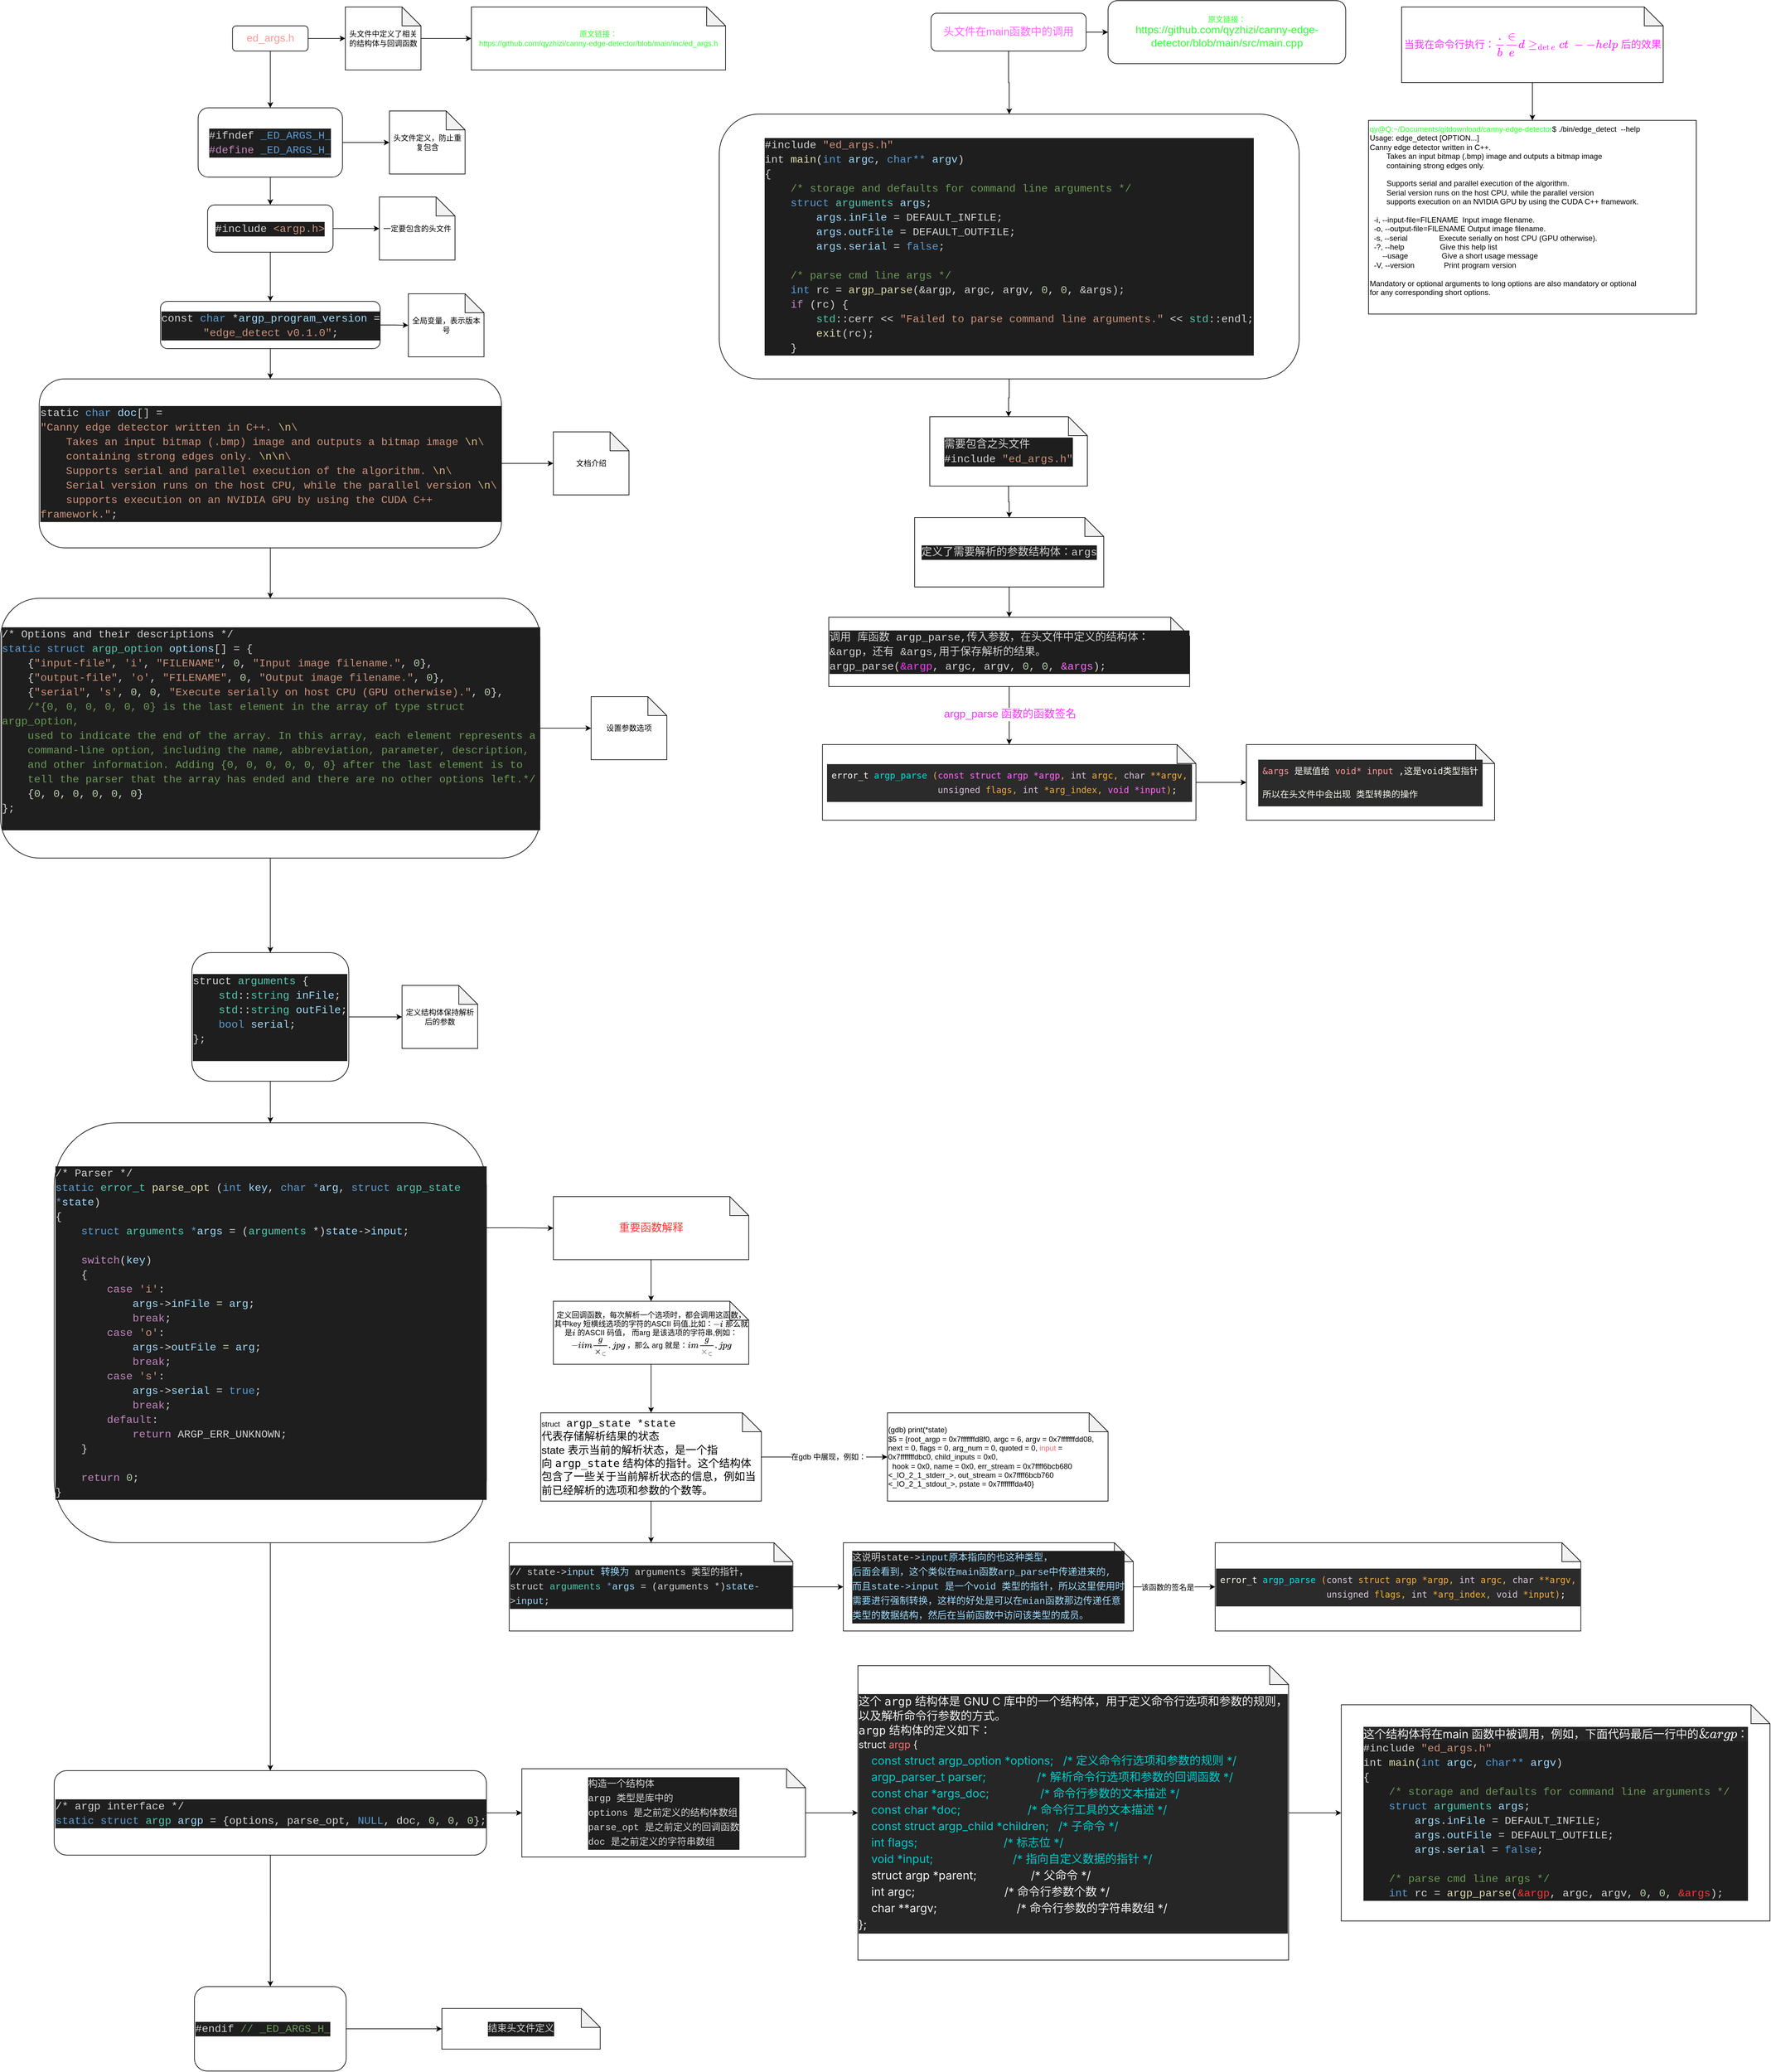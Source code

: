 <mxfile version="21.6.1" type="github">
  <diagram id="C5RBs43oDa-KdzZeNtuy" name="Page-1">
    <mxGraphModel dx="3053" dy="1610" grid="1" gridSize="10" guides="1" tooltips="1" connect="1" arrows="1" fold="1" page="1" pageScale="1" pageWidth="827" pageHeight="1169" math="0" shadow="0">
      <root>
        <mxCell id="WIyWlLk6GJQsqaUBKTNV-0" />
        <mxCell id="WIyWlLk6GJQsqaUBKTNV-1" parent="WIyWlLk6GJQsqaUBKTNV-0" />
        <mxCell id="OdRXh-BIDO6TWCTbir-k-108" value="" style="edgeStyle=orthogonalEdgeStyle;rounded=0;orthogonalLoop=1;jettySize=auto;html=1;fontFamily=Helvetica;fontSize=12;fontColor=default;" edge="1" parent="WIyWlLk6GJQsqaUBKTNV-1" source="OdRXh-BIDO6TWCTbir-k-11" target="OdRXh-BIDO6TWCTbir-k-107">
          <mxGeometry relative="1" as="geometry" />
        </mxCell>
        <mxCell id="OdRXh-BIDO6TWCTbir-k-11" value="头文件中定义了相关的结构体与回调函数" style="shape=note;whiteSpace=wrap;html=1;backgroundOutline=1;darkOpacity=0.05;" vertex="1" parent="WIyWlLk6GJQsqaUBKTNV-1">
          <mxGeometry x="586.81" y="50" width="120" height="100" as="geometry" />
        </mxCell>
        <mxCell id="OdRXh-BIDO6TWCTbir-k-15" value="" style="edgeStyle=orthogonalEdgeStyle;rounded=0;orthogonalLoop=1;jettySize=auto;html=1;" edge="1" parent="WIyWlLk6GJQsqaUBKTNV-1" source="OdRXh-BIDO6TWCTbir-k-12" target="OdRXh-BIDO6TWCTbir-k-14">
          <mxGeometry relative="1" as="geometry" />
        </mxCell>
        <mxCell id="OdRXh-BIDO6TWCTbir-k-86" style="edgeStyle=orthogonalEdgeStyle;rounded=0;orthogonalLoop=1;jettySize=auto;html=1;exitX=1;exitY=0.5;exitDx=0;exitDy=0;fontFamily=Helvetica;fontSize=12;fontColor=default;" edge="1" parent="WIyWlLk6GJQsqaUBKTNV-1" source="OdRXh-BIDO6TWCTbir-k-12" target="OdRXh-BIDO6TWCTbir-k-11">
          <mxGeometry relative="1" as="geometry" />
        </mxCell>
        <mxCell id="OdRXh-BIDO6TWCTbir-k-12" value="&lt;font color=&quot;#ff9999&quot; style=&quot;font-size: 17px;&quot;&gt;ed_args.h&lt;/font&gt;" style="rounded=1;whiteSpace=wrap;html=1;fontSize=12;glass=0;strokeWidth=1;shadow=0;" vertex="1" parent="WIyWlLk6GJQsqaUBKTNV-1">
          <mxGeometry x="407.81" y="80" width="120" height="40" as="geometry" />
        </mxCell>
        <mxCell id="OdRXh-BIDO6TWCTbir-k-19" value="" style="edgeStyle=orthogonalEdgeStyle;rounded=0;orthogonalLoop=1;jettySize=auto;html=1;fontFamily=Helvetica;fontSize=12;fontColor=default;" edge="1" parent="WIyWlLk6GJQsqaUBKTNV-1" source="OdRXh-BIDO6TWCTbir-k-14" target="OdRXh-BIDO6TWCTbir-k-18">
          <mxGeometry relative="1" as="geometry" />
        </mxCell>
        <mxCell id="OdRXh-BIDO6TWCTbir-k-85" style="edgeStyle=orthogonalEdgeStyle;rounded=0;orthogonalLoop=1;jettySize=auto;html=1;exitX=1;exitY=0.5;exitDx=0;exitDy=0;entryX=0;entryY=0.5;entryDx=0;entryDy=0;entryPerimeter=0;fontFamily=Helvetica;fontSize=12;fontColor=default;" edge="1" parent="WIyWlLk6GJQsqaUBKTNV-1" source="OdRXh-BIDO6TWCTbir-k-14" target="OdRXh-BIDO6TWCTbir-k-16">
          <mxGeometry relative="1" as="geometry" />
        </mxCell>
        <mxCell id="OdRXh-BIDO6TWCTbir-k-14" value="&lt;div style=&quot;color: rgb(212, 212, 212); background-color: rgb(30, 30, 30); font-family: Consolas, &amp;quot;Courier New&amp;quot;, monospace; font-size: 17px; line-height: 23px;&quot;&gt;&lt;div&gt;#ifndef&lt;span style=&quot;color: #569cd6;&quot;&gt; _ED_ARGS_H_&lt;/span&gt;&lt;/div&gt;&lt;div&gt;&lt;span style=&quot;color: #c586c0;&quot;&gt;#define&lt;/span&gt;&lt;span style=&quot;color: #569cd6;&quot;&gt; &lt;/span&gt;&lt;span style=&quot;color: #569cd6;&quot;&gt;_ED_ARGS_H_&lt;/span&gt;&lt;/div&gt;&lt;/div&gt;" style="whiteSpace=wrap;html=1;rounded=1;glass=0;strokeWidth=1;shadow=0;" vertex="1" parent="WIyWlLk6GJQsqaUBKTNV-1">
          <mxGeometry x="353.31" y="210" width="229" height="110" as="geometry" />
        </mxCell>
        <mxCell id="OdRXh-BIDO6TWCTbir-k-16" value="头文件定义，防止重复包含" style="shape=note;whiteSpace=wrap;html=1;backgroundOutline=1;darkOpacity=0.05;" vertex="1" parent="WIyWlLk6GJQsqaUBKTNV-1">
          <mxGeometry x="656.81" y="215" width="120" height="100" as="geometry" />
        </mxCell>
        <mxCell id="OdRXh-BIDO6TWCTbir-k-26" value="" style="edgeStyle=orthogonalEdgeStyle;rounded=0;orthogonalLoop=1;jettySize=auto;html=1;fontFamily=Helvetica;fontSize=12;fontColor=default;" edge="1" parent="WIyWlLk6GJQsqaUBKTNV-1" source="OdRXh-BIDO6TWCTbir-k-18" target="OdRXh-BIDO6TWCTbir-k-25">
          <mxGeometry relative="1" as="geometry" />
        </mxCell>
        <mxCell id="OdRXh-BIDO6TWCTbir-k-84" style="edgeStyle=orthogonalEdgeStyle;rounded=0;orthogonalLoop=1;jettySize=auto;html=1;exitX=1;exitY=0.5;exitDx=0;exitDy=0;fontFamily=Helvetica;fontSize=12;fontColor=default;" edge="1" parent="WIyWlLk6GJQsqaUBKTNV-1" source="OdRXh-BIDO6TWCTbir-k-18" target="OdRXh-BIDO6TWCTbir-k-23">
          <mxGeometry relative="1" as="geometry" />
        </mxCell>
        <mxCell id="OdRXh-BIDO6TWCTbir-k-18" value="&lt;div style=&quot;color: rgb(212, 212, 212); background-color: rgb(30, 30, 30); font-family: Consolas, &amp;quot;Courier New&amp;quot;, monospace; font-size: 17px; line-height: 23px;&quot;&gt;#include&lt;span style=&quot;color: #569cd6;&quot;&gt; &lt;/span&gt;&lt;span style=&quot;color: #ce9178;&quot;&gt;&amp;lt;argp.h&amp;gt;&lt;/span&gt;&lt;/div&gt;" style="whiteSpace=wrap;html=1;rounded=1;glass=0;strokeWidth=1;shadow=0;" vertex="1" parent="WIyWlLk6GJQsqaUBKTNV-1">
          <mxGeometry x="368.31" y="364" width="199" height="75" as="geometry" />
        </mxCell>
        <mxCell id="OdRXh-BIDO6TWCTbir-k-23" value="一定要包含的头文件" style="shape=note;whiteSpace=wrap;html=1;backgroundOutline=1;darkOpacity=0.05;" vertex="1" parent="WIyWlLk6GJQsqaUBKTNV-1">
          <mxGeometry x="640.81" y="351.5" width="120" height="100" as="geometry" />
        </mxCell>
        <mxCell id="OdRXh-BIDO6TWCTbir-k-30" value="" style="edgeStyle=orthogonalEdgeStyle;rounded=0;orthogonalLoop=1;jettySize=auto;html=1;fontFamily=Helvetica;fontSize=12;fontColor=default;" edge="1" parent="WIyWlLk6GJQsqaUBKTNV-1" source="OdRXh-BIDO6TWCTbir-k-25" target="OdRXh-BIDO6TWCTbir-k-29">
          <mxGeometry relative="1" as="geometry" />
        </mxCell>
        <mxCell id="OdRXh-BIDO6TWCTbir-k-83" style="edgeStyle=orthogonalEdgeStyle;rounded=0;orthogonalLoop=1;jettySize=auto;html=1;exitX=1;exitY=0.5;exitDx=0;exitDy=0;entryX=0;entryY=0.5;entryDx=0;entryDy=0;entryPerimeter=0;fontFamily=Helvetica;fontSize=12;fontColor=default;" edge="1" parent="WIyWlLk6GJQsqaUBKTNV-1" source="OdRXh-BIDO6TWCTbir-k-25" target="OdRXh-BIDO6TWCTbir-k-27">
          <mxGeometry relative="1" as="geometry" />
        </mxCell>
        <mxCell id="OdRXh-BIDO6TWCTbir-k-25" value="&lt;div style=&quot;color: rgb(212, 212, 212); background-color: rgb(30, 30, 30); font-family: Consolas, &amp;quot;Courier New&amp;quot;, monospace; font-size: 17px; line-height: 23px;&quot;&gt;&lt;div style=&quot;line-height: 23px;&quot;&gt;const &lt;span style=&quot;color: #569cd6;&quot;&gt;char&lt;/span&gt; *&lt;span style=&quot;color: #9cdcfe;&quot;&gt;argp_program_version&lt;/span&gt; = &lt;span style=&quot;color: #ce9178;&quot;&gt;&quot;edge_detect v0.1.0&quot;&lt;/span&gt;;&lt;/div&gt;&lt;/div&gt;" style="whiteSpace=wrap;html=1;rounded=1;glass=0;strokeWidth=1;shadow=0;" vertex="1" parent="WIyWlLk6GJQsqaUBKTNV-1">
          <mxGeometry x="293.56" y="517" width="348.5" height="75" as="geometry" />
        </mxCell>
        <mxCell id="OdRXh-BIDO6TWCTbir-k-27" value="全局变量，表示版本号" style="shape=note;whiteSpace=wrap;html=1;backgroundOutline=1;darkOpacity=0.05;" vertex="1" parent="WIyWlLk6GJQsqaUBKTNV-1">
          <mxGeometry x="686.81" y="505" width="120" height="100" as="geometry" />
        </mxCell>
        <mxCell id="OdRXh-BIDO6TWCTbir-k-35" value="" style="edgeStyle=orthogonalEdgeStyle;rounded=0;orthogonalLoop=1;jettySize=auto;html=1;fontFamily=Helvetica;fontSize=12;fontColor=default;" edge="1" parent="WIyWlLk6GJQsqaUBKTNV-1" source="OdRXh-BIDO6TWCTbir-k-29" target="OdRXh-BIDO6TWCTbir-k-34">
          <mxGeometry relative="1" as="geometry" />
        </mxCell>
        <mxCell id="OdRXh-BIDO6TWCTbir-k-82" style="edgeStyle=orthogonalEdgeStyle;rounded=0;orthogonalLoop=1;jettySize=auto;html=1;exitX=1;exitY=0.5;exitDx=0;exitDy=0;entryX=0;entryY=0.5;entryDx=0;entryDy=0;entryPerimeter=0;fontFamily=Helvetica;fontSize=12;fontColor=default;" edge="1" parent="WIyWlLk6GJQsqaUBKTNV-1" source="OdRXh-BIDO6TWCTbir-k-29" target="OdRXh-BIDO6TWCTbir-k-31">
          <mxGeometry relative="1" as="geometry" />
        </mxCell>
        <mxCell id="OdRXh-BIDO6TWCTbir-k-29" value="&lt;div style=&quot;color: rgb(212, 212, 212); background-color: rgb(30, 30, 30); font-family: Consolas, &amp;quot;Courier New&amp;quot;, monospace; font-size: 17px; line-height: 23px;&quot;&gt;&lt;div style=&quot;line-height: 23px;&quot;&gt;&lt;div style=&quot;line-height: 23px;&quot;&gt;&lt;div&gt;static &lt;span style=&quot;color: #569cd6;&quot;&gt;char&lt;/span&gt; &lt;span style=&quot;color: #9cdcfe;&quot;&gt;doc&lt;/span&gt;[] =&lt;/div&gt;&lt;div&gt;&lt;span style=&quot;color: #ce9178;&quot;&gt;&quot;Canny edge detector written in C++. &lt;/span&gt;&lt;span style=&quot;color: #d7ba7d;&quot;&gt;\n&lt;/span&gt;&lt;span style=&quot;color: #ce9178;&quot;&gt;\&lt;/span&gt;&lt;/div&gt;&lt;div&gt;&lt;span style=&quot;color: #ce9178;&quot;&gt;&amp;nbsp; &amp;nbsp; Takes an input bitmap (.bmp) image and outputs a bitmap image &lt;/span&gt;&lt;span style=&quot;color: #d7ba7d;&quot;&gt;\n&lt;/span&gt;&lt;span style=&quot;color: #ce9178;&quot;&gt;\&lt;/span&gt;&lt;/div&gt;&lt;div&gt;&lt;span style=&quot;color: #ce9178;&quot;&gt;&amp;nbsp; &amp;nbsp; containing strong edges only. &lt;/span&gt;&lt;span style=&quot;color: #d7ba7d;&quot;&gt;\n\n&lt;/span&gt;&lt;span style=&quot;color: #ce9178;&quot;&gt;\&lt;/span&gt;&lt;/div&gt;&lt;div&gt;&lt;span style=&quot;color: #ce9178;&quot;&gt;&amp;nbsp; &amp;nbsp; Supports serial and parallel execution of the algorithm. &lt;/span&gt;&lt;span style=&quot;color: #d7ba7d;&quot;&gt;\n&lt;/span&gt;&lt;span style=&quot;color: #ce9178;&quot;&gt;\&lt;/span&gt;&lt;/div&gt;&lt;div&gt;&lt;span style=&quot;color: #ce9178;&quot;&gt;&amp;nbsp; &amp;nbsp; Serial version runs on the host CPU, while the parallel version &lt;/span&gt;&lt;span style=&quot;color: #d7ba7d;&quot;&gt;\n&lt;/span&gt;&lt;span style=&quot;color: #ce9178;&quot;&gt;\&lt;/span&gt;&lt;/div&gt;&lt;div&gt;&lt;span style=&quot;color: #ce9178;&quot;&gt;&amp;nbsp; &amp;nbsp; supports execution on an NVIDIA GPU by using the CUDA C++ framework.&quot;&lt;/span&gt;;&lt;/div&gt;&lt;/div&gt;&lt;/div&gt;&lt;/div&gt;" style="whiteSpace=wrap;html=1;rounded=1;glass=0;strokeWidth=1;shadow=0;align=left;" vertex="1" parent="WIyWlLk6GJQsqaUBKTNV-1">
          <mxGeometry x="101.19" y="640" width="733.25" height="268" as="geometry" />
        </mxCell>
        <mxCell id="OdRXh-BIDO6TWCTbir-k-31" value="文档介绍" style="shape=note;whiteSpace=wrap;html=1;backgroundOutline=1;darkOpacity=0.05;" vertex="1" parent="WIyWlLk6GJQsqaUBKTNV-1">
          <mxGeometry x="916.81" y="724" width="120" height="100" as="geometry" />
        </mxCell>
        <mxCell id="OdRXh-BIDO6TWCTbir-k-39" value="" style="edgeStyle=orthogonalEdgeStyle;rounded=0;orthogonalLoop=1;jettySize=auto;html=1;fontFamily=Helvetica;fontSize=12;fontColor=default;" edge="1" parent="WIyWlLk6GJQsqaUBKTNV-1" source="OdRXh-BIDO6TWCTbir-k-34" target="OdRXh-BIDO6TWCTbir-k-38">
          <mxGeometry relative="1" as="geometry" />
        </mxCell>
        <mxCell id="OdRXh-BIDO6TWCTbir-k-81" style="edgeStyle=orthogonalEdgeStyle;rounded=0;orthogonalLoop=1;jettySize=auto;html=1;exitX=1;exitY=0.5;exitDx=0;exitDy=0;entryX=0;entryY=0.5;entryDx=0;entryDy=0;entryPerimeter=0;fontFamily=Helvetica;fontSize=12;fontColor=default;" edge="1" parent="WIyWlLk6GJQsqaUBKTNV-1" source="OdRXh-BIDO6TWCTbir-k-34" target="OdRXh-BIDO6TWCTbir-k-36">
          <mxGeometry relative="1" as="geometry" />
        </mxCell>
        <mxCell id="OdRXh-BIDO6TWCTbir-k-34" value="&lt;div style=&quot;color: rgb(212, 212, 212); background-color: rgb(30, 30, 30); font-family: Consolas, &amp;quot;Courier New&amp;quot;, monospace; font-size: 17px; line-height: 23px;&quot;&gt;&lt;div style=&quot;line-height: 23px;&quot;&gt;&lt;div style=&quot;line-height: 23px;&quot;&gt;&lt;div style=&quot;line-height: 23px;&quot;&gt;&lt;div&gt;/* Options and their descriptions */&lt;/div&gt;&lt;div&gt;&lt;span style=&quot;color: #569cd6;&quot;&gt;static&lt;/span&gt; &lt;span style=&quot;color: #569cd6;&quot;&gt;struct&lt;/span&gt; &lt;span style=&quot;color: #4ec9b0;&quot;&gt;argp_option&lt;/span&gt; &lt;span style=&quot;color: #9cdcfe;&quot;&gt;options&lt;/span&gt;[] = {&lt;/div&gt;&lt;div&gt;&amp;nbsp; &amp;nbsp; {&lt;span style=&quot;color: #ce9178;&quot;&gt;&quot;input-file&quot;&lt;/span&gt;, &lt;span style=&quot;color: #ce9178;&quot;&gt;&#39;i&#39;&lt;/span&gt;, &lt;span style=&quot;color: #ce9178;&quot;&gt;&quot;FILENAME&quot;&lt;/span&gt;, &lt;span style=&quot;color: #b5cea8;&quot;&gt;0&lt;/span&gt;, &lt;span style=&quot;color: #ce9178;&quot;&gt;&quot;Input image filename.&quot;&lt;/span&gt;, &lt;span style=&quot;color: #b5cea8;&quot;&gt;0&lt;/span&gt;},&lt;/div&gt;&lt;div&gt;&amp;nbsp; &amp;nbsp; {&lt;span style=&quot;color: #ce9178;&quot;&gt;&quot;output-file&quot;&lt;/span&gt;, &lt;span style=&quot;color: #ce9178;&quot;&gt;&#39;o&#39;&lt;/span&gt;, &lt;span style=&quot;color: #ce9178;&quot;&gt;&quot;FILENAME&quot;&lt;/span&gt;, &lt;span style=&quot;color: #b5cea8;&quot;&gt;0&lt;/span&gt;, &lt;span style=&quot;color: #ce9178;&quot;&gt;&quot;Output image filename.&quot;&lt;/span&gt;, &lt;span style=&quot;color: #b5cea8;&quot;&gt;0&lt;/span&gt;},&lt;/div&gt;&lt;div&gt;&amp;nbsp; &amp;nbsp; {&lt;span style=&quot;color: #ce9178;&quot;&gt;&quot;serial&quot;&lt;/span&gt;, &lt;span style=&quot;color: #ce9178;&quot;&gt;&#39;s&#39;&lt;/span&gt;, &lt;span style=&quot;color: #b5cea8;&quot;&gt;0&lt;/span&gt;, &lt;span style=&quot;color: #b5cea8;&quot;&gt;0&lt;/span&gt;, &lt;span style=&quot;color: #ce9178;&quot;&gt;&quot;Execute serially on host CPU (GPU otherwise).&quot;&lt;/span&gt;, &lt;span style=&quot;color: #b5cea8;&quot;&gt;0&lt;/span&gt;},&lt;/div&gt;&lt;div&gt;&lt;span style=&quot;color: #6a9955;&quot;&gt;&amp;nbsp; &amp;nbsp; /*{0, 0, 0, 0, 0, 0} is the last element in the array of type struct argp_option, &lt;/span&gt;&lt;/div&gt;&lt;div&gt;&lt;span style=&quot;color: #6a9955;&quot;&gt;&amp;nbsp; &amp;nbsp; used to indicate the end of the array. In this array, each element represents a &lt;/span&gt;&lt;/div&gt;&lt;div&gt;&lt;span style=&quot;color: #6a9955;&quot;&gt;&amp;nbsp; &amp;nbsp; command-line option, including the name, abbreviation, parameter, description, &lt;/span&gt;&lt;/div&gt;&lt;div&gt;&lt;span style=&quot;color: #6a9955;&quot;&gt;&amp;nbsp; &amp;nbsp; and other information. Adding {0, 0, 0, 0, 0, 0} after the last element is to &lt;/span&gt;&lt;/div&gt;&lt;div&gt;&lt;span style=&quot;color: #6a9955;&quot;&gt;&amp;nbsp; &amp;nbsp; tell the parser that the array has ended and there are no other options left.*/&lt;/span&gt;&lt;/div&gt;&lt;div&gt;&amp;nbsp; &amp;nbsp; {&lt;span style=&quot;color: #b5cea8;&quot;&gt;0&lt;/span&gt;, &lt;span style=&quot;color: #b5cea8;&quot;&gt;0&lt;/span&gt;, &lt;span style=&quot;color: #b5cea8;&quot;&gt;0&lt;/span&gt;, &lt;span style=&quot;color: #b5cea8;&quot;&gt;0&lt;/span&gt;, &lt;span style=&quot;color: #b5cea8;&quot;&gt;0&lt;/span&gt;, &lt;span style=&quot;color: #b5cea8;&quot;&gt;0&lt;/span&gt;}&lt;/div&gt;&lt;div&gt;};&lt;/div&gt;&lt;br&gt;&lt;/div&gt;&lt;/div&gt;&lt;/div&gt;&lt;/div&gt;" style="whiteSpace=wrap;html=1;rounded=1;glass=0;strokeWidth=1;shadow=0;align=left;" vertex="1" parent="WIyWlLk6GJQsqaUBKTNV-1">
          <mxGeometry x="40" y="988" width="855.62" height="412" as="geometry" />
        </mxCell>
        <mxCell id="OdRXh-BIDO6TWCTbir-k-36" value="设置参数选项" style="shape=note;whiteSpace=wrap;html=1;backgroundOutline=1;darkOpacity=0.05;" vertex="1" parent="WIyWlLk6GJQsqaUBKTNV-1">
          <mxGeometry x="976.81" y="1144" width="120" height="100" as="geometry" />
        </mxCell>
        <mxCell id="OdRXh-BIDO6TWCTbir-k-43" value="" style="edgeStyle=orthogonalEdgeStyle;rounded=0;orthogonalLoop=1;jettySize=auto;html=1;fontFamily=Helvetica;fontSize=12;fontColor=default;" edge="1" parent="WIyWlLk6GJQsqaUBKTNV-1" source="OdRXh-BIDO6TWCTbir-k-38" target="OdRXh-BIDO6TWCTbir-k-42">
          <mxGeometry relative="1" as="geometry" />
        </mxCell>
        <mxCell id="OdRXh-BIDO6TWCTbir-k-80" style="edgeStyle=orthogonalEdgeStyle;rounded=0;orthogonalLoop=1;jettySize=auto;html=1;exitX=1;exitY=0.5;exitDx=0;exitDy=0;entryX=0;entryY=0.5;entryDx=0;entryDy=0;entryPerimeter=0;fontFamily=Helvetica;fontSize=12;fontColor=default;" edge="1" parent="WIyWlLk6GJQsqaUBKTNV-1" source="OdRXh-BIDO6TWCTbir-k-38" target="OdRXh-BIDO6TWCTbir-k-40">
          <mxGeometry relative="1" as="geometry" />
        </mxCell>
        <mxCell id="OdRXh-BIDO6TWCTbir-k-38" value="&lt;div style=&quot;color: rgb(212, 212, 212); background-color: rgb(30, 30, 30); font-family: Consolas, &amp;quot;Courier New&amp;quot;, monospace; font-size: 17px; line-height: 23px;&quot;&gt;&lt;div&gt;struct &lt;span style=&quot;color: #4ec9b0;&quot;&gt;arguments&lt;/span&gt; {&lt;/div&gt;&lt;div&gt;&amp;nbsp; &amp;nbsp; &lt;span style=&quot;color: #4ec9b0;&quot;&gt;std&lt;/span&gt;::&lt;span style=&quot;color: #4ec9b0;&quot;&gt;string&lt;/span&gt; &lt;span style=&quot;color: #9cdcfe;&quot;&gt;inFile&lt;/span&gt;;&lt;/div&gt;&lt;div&gt;&amp;nbsp; &amp;nbsp; &lt;span style=&quot;color: #4ec9b0;&quot;&gt;std&lt;/span&gt;::&lt;span style=&quot;color: #4ec9b0;&quot;&gt;string&lt;/span&gt; &lt;span style=&quot;color: #9cdcfe;&quot;&gt;outFile&lt;/span&gt;;&lt;/div&gt;&lt;div&gt;&amp;nbsp; &amp;nbsp; &lt;span style=&quot;color: #569cd6;&quot;&gt;bool&lt;/span&gt; &lt;span style=&quot;color: #9cdcfe;&quot;&gt;serial&lt;/span&gt;;&lt;/div&gt;&lt;div&gt;};&lt;/div&gt;&lt;br&gt;&lt;/div&gt;" style="whiteSpace=wrap;html=1;align=left;rounded=1;glass=0;strokeWidth=1;shadow=0;" vertex="1" parent="WIyWlLk6GJQsqaUBKTNV-1">
          <mxGeometry x="343.32" y="1550" width="249" height="204" as="geometry" />
        </mxCell>
        <mxCell id="OdRXh-BIDO6TWCTbir-k-40" value="定义结构体保持解析后的参数" style="shape=note;whiteSpace=wrap;html=1;backgroundOutline=1;darkOpacity=0.05;" vertex="1" parent="WIyWlLk6GJQsqaUBKTNV-1">
          <mxGeometry x="676.81" y="1602" width="120" height="100" as="geometry" />
        </mxCell>
        <mxCell id="OdRXh-BIDO6TWCTbir-k-68" value="" style="edgeStyle=orthogonalEdgeStyle;rounded=0;orthogonalLoop=1;jettySize=auto;html=1;fontFamily=Helvetica;fontSize=12;fontColor=default;" edge="1" parent="WIyWlLk6GJQsqaUBKTNV-1" source="OdRXh-BIDO6TWCTbir-k-42" target="OdRXh-BIDO6TWCTbir-k-67">
          <mxGeometry relative="1" as="geometry" />
        </mxCell>
        <mxCell id="OdRXh-BIDO6TWCTbir-k-79" style="edgeStyle=orthogonalEdgeStyle;rounded=0;orthogonalLoop=1;jettySize=auto;html=1;exitX=1;exitY=0.25;exitDx=0;exitDy=0;fontFamily=Helvetica;fontSize=12;fontColor=default;" edge="1" parent="WIyWlLk6GJQsqaUBKTNV-1" source="OdRXh-BIDO6TWCTbir-k-42" target="OdRXh-BIDO6TWCTbir-k-65">
          <mxGeometry relative="1" as="geometry" />
        </mxCell>
        <mxCell id="OdRXh-BIDO6TWCTbir-k-42" value="&lt;div style=&quot;background-color: rgb(30, 30, 30); font-family: Consolas, &amp;quot;Courier New&amp;quot;, monospace; font-size: 17px; line-height: 23px; color: rgb(212, 212, 212);&quot;&gt;&lt;div&gt;&lt;div style=&quot;line-height: 23px;&quot;&gt;&lt;div&gt;/* Parser */&lt;/div&gt;&lt;div&gt;&lt;span style=&quot;color: #569cd6;&quot;&gt;static&lt;/span&gt; &lt;span style=&quot;color: #4ec9b0;&quot;&gt;error_t&lt;/span&gt; &lt;span style=&quot;color: #dcdcaa;&quot;&gt;parse_opt&lt;/span&gt; (&lt;span style=&quot;color: #569cd6;&quot;&gt;int&lt;/span&gt; &lt;span style=&quot;color: #9cdcfe;&quot;&gt;key&lt;/span&gt;, &lt;span style=&quot;color: #569cd6;&quot;&gt;char&lt;/span&gt; &lt;span style=&quot;color: #569cd6;&quot;&gt;*&lt;/span&gt;&lt;span style=&quot;color: #9cdcfe;&quot;&gt;arg&lt;/span&gt;, &lt;span style=&quot;color: #569cd6;&quot;&gt;struct&lt;/span&gt; &lt;span style=&quot;color: #4ec9b0;&quot;&gt;argp_state&lt;/span&gt; &lt;span style=&quot;color: #569cd6;&quot;&gt;*&lt;/span&gt;&lt;span style=&quot;color: #9cdcfe;&quot;&gt;state&lt;/span&gt;)&lt;/div&gt;&lt;div&gt;{&lt;/div&gt;&lt;div&gt;&amp;nbsp; &amp;nbsp; &lt;span style=&quot;color: #569cd6;&quot;&gt;struct&lt;/span&gt; &lt;span style=&quot;color: #4ec9b0;&quot;&gt;arguments&lt;/span&gt; &lt;span style=&quot;color: #569cd6;&quot;&gt;*&lt;/span&gt;&lt;span style=&quot;color: #9cdcfe;&quot;&gt;args&lt;/span&gt; = (&lt;span style=&quot;color: #4ec9b0;&quot;&gt;arguments&lt;/span&gt; *)&lt;span style=&quot;color: #9cdcfe;&quot;&gt;state&lt;/span&gt;-&amp;gt;&lt;span style=&quot;color: #9cdcfe;&quot;&gt;input&lt;/span&gt;;&lt;/div&gt;&lt;br&gt;&lt;div&gt;&amp;nbsp; &amp;nbsp; &lt;span style=&quot;color: #c586c0;&quot;&gt;switch&lt;/span&gt;(&lt;span style=&quot;color: #9cdcfe;&quot;&gt;key&lt;/span&gt;) &lt;/div&gt;&lt;div&gt;&amp;nbsp; &amp;nbsp; {&lt;/div&gt;&lt;div&gt;&amp;nbsp; &amp;nbsp; &amp;nbsp; &amp;nbsp; &lt;span style=&quot;color: #c586c0;&quot;&gt;case&lt;/span&gt; &lt;span style=&quot;color: #ce9178;&quot;&gt;&#39;i&#39;&lt;/span&gt;:&lt;/div&gt;&lt;div&gt;&amp;nbsp; &amp;nbsp; &amp;nbsp; &amp;nbsp; &amp;nbsp; &amp;nbsp; &lt;span style=&quot;color: #9cdcfe;&quot;&gt;args&lt;/span&gt;-&amp;gt;&lt;span style=&quot;color: #9cdcfe;&quot;&gt;inFile&lt;/span&gt; &lt;span style=&quot;color: #dcdcaa;&quot;&gt;=&lt;/span&gt; &lt;span style=&quot;color: #9cdcfe;&quot;&gt;arg&lt;/span&gt;;&lt;/div&gt;&lt;div&gt;&amp;nbsp; &amp;nbsp; &amp;nbsp; &amp;nbsp; &amp;nbsp; &amp;nbsp; &lt;span style=&quot;color: #c586c0;&quot;&gt;break&lt;/span&gt;;&lt;/div&gt;&lt;div&gt;&amp;nbsp; &amp;nbsp; &amp;nbsp; &amp;nbsp; &lt;span style=&quot;color: #c586c0;&quot;&gt;case&lt;/span&gt; &lt;span style=&quot;color: #ce9178;&quot;&gt;&#39;o&#39;&lt;/span&gt;:&lt;/div&gt;&lt;div&gt;&amp;nbsp; &amp;nbsp; &amp;nbsp; &amp;nbsp; &amp;nbsp; &amp;nbsp; &lt;span style=&quot;color: #9cdcfe;&quot;&gt;args&lt;/span&gt;-&amp;gt;&lt;span style=&quot;color: #9cdcfe;&quot;&gt;outFile&lt;/span&gt; &lt;span style=&quot;color: #dcdcaa;&quot;&gt;=&lt;/span&gt; &lt;span style=&quot;color: #9cdcfe;&quot;&gt;arg&lt;/span&gt;;&lt;/div&gt;&lt;div&gt;&amp;nbsp; &amp;nbsp; &amp;nbsp; &amp;nbsp; &amp;nbsp; &amp;nbsp; &lt;span style=&quot;color: #c586c0;&quot;&gt;break&lt;/span&gt;;&lt;/div&gt;&lt;div&gt;&amp;nbsp; &amp;nbsp; &amp;nbsp; &amp;nbsp; &lt;span style=&quot;color: #c586c0;&quot;&gt;case&lt;/span&gt; &lt;span style=&quot;color: #ce9178;&quot;&gt;&#39;s&#39;&lt;/span&gt;:&lt;/div&gt;&lt;div&gt;&amp;nbsp; &amp;nbsp; &amp;nbsp; &amp;nbsp; &amp;nbsp; &amp;nbsp; &lt;span style=&quot;color: #9cdcfe;&quot;&gt;args&lt;/span&gt;-&amp;gt;&lt;span style=&quot;color: #9cdcfe;&quot;&gt;serial&lt;/span&gt; = &lt;span style=&quot;color: #569cd6;&quot;&gt;true&lt;/span&gt;;&lt;/div&gt;&lt;div&gt;&amp;nbsp; &amp;nbsp; &amp;nbsp; &amp;nbsp; &amp;nbsp; &amp;nbsp; &lt;span style=&quot;color: #c586c0;&quot;&gt;break&lt;/span&gt;;&lt;/div&gt;&lt;div&gt;&amp;nbsp; &amp;nbsp; &amp;nbsp; &amp;nbsp; &lt;span style=&quot;color: #c586c0;&quot;&gt;default&lt;/span&gt;:&lt;/div&gt;&lt;div&gt;&amp;nbsp; &amp;nbsp; &amp;nbsp; &amp;nbsp; &amp;nbsp; &amp;nbsp; &lt;span style=&quot;color: #c586c0;&quot;&gt;return&lt;/span&gt; ARGP_ERR_UNKNOWN;&lt;/div&gt;&lt;div&gt;&amp;nbsp; &amp;nbsp; }&lt;/div&gt;&lt;br&gt;&lt;div&gt;&amp;nbsp; &amp;nbsp; &lt;span style=&quot;color: #c586c0;&quot;&gt;return&lt;/span&gt; &lt;span style=&quot;color: #b5cea8;&quot;&gt;0&lt;/span&gt;;&lt;/div&gt;&lt;div&gt;}&lt;/div&gt;&lt;/div&gt;&lt;/div&gt;&lt;/div&gt;" style="whiteSpace=wrap;html=1;align=left;rounded=1;glass=0;strokeWidth=1;shadow=0;" vertex="1" parent="WIyWlLk6GJQsqaUBKTNV-1">
          <mxGeometry x="124.95" y="1820" width="685.75" height="666" as="geometry" />
        </mxCell>
        <mxCell id="OdRXh-BIDO6TWCTbir-k-47" value="" style="edgeStyle=orthogonalEdgeStyle;rounded=0;orthogonalLoop=1;jettySize=auto;html=1;fontFamily=Helvetica;fontSize=12;fontColor=default;" edge="1" parent="WIyWlLk6GJQsqaUBKTNV-1" source="OdRXh-BIDO6TWCTbir-k-44" target="OdRXh-BIDO6TWCTbir-k-46">
          <mxGeometry relative="1" as="geometry" />
        </mxCell>
        <mxCell id="OdRXh-BIDO6TWCTbir-k-44" value="定义回调函数，每次解析一个选项时，都会调用这函数，其中key 短横线选项的字符的ASCII 码值,比如：`-i` 那么就是`i` 的ASCII 码值， 而arg 是该选项的字符串,例如：`-i img/xx_in.jpg` ，那么 arg 就是：`img/xx_in.jpg`" style="shape=note;whiteSpace=wrap;html=1;backgroundOutline=1;darkOpacity=0.05;" vertex="1" parent="WIyWlLk6GJQsqaUBKTNV-1">
          <mxGeometry x="916.81" y="2103" width="310" height="100" as="geometry" />
        </mxCell>
        <mxCell id="OdRXh-BIDO6TWCTbir-k-49" value="" style="edgeStyle=orthogonalEdgeStyle;rounded=0;orthogonalLoop=1;jettySize=auto;html=1;fontFamily=Helvetica;fontSize=12;fontColor=default;" edge="1" parent="WIyWlLk6GJQsqaUBKTNV-1" source="OdRXh-BIDO6TWCTbir-k-46" target="OdRXh-BIDO6TWCTbir-k-48">
          <mxGeometry relative="1" as="geometry" />
        </mxCell>
        <mxCell id="OdRXh-BIDO6TWCTbir-k-50" value="在gdb 中展现，例如：" style="edgeLabel;html=1;align=center;verticalAlign=middle;resizable=0;points=[];fontSize=12;fontFamily=Helvetica;fontColor=default;" vertex="1" connectable="0" parent="OdRXh-BIDO6TWCTbir-k-49">
          <mxGeometry x="-0.308" y="-1" relative="1" as="geometry">
            <mxPoint x="37" y="-1" as="offset" />
          </mxGeometry>
        </mxCell>
        <mxCell id="OdRXh-BIDO6TWCTbir-k-52" value="" style="edgeStyle=orthogonalEdgeStyle;rounded=0;orthogonalLoop=1;jettySize=auto;html=1;fontFamily=Helvetica;fontSize=12;fontColor=default;" edge="1" parent="WIyWlLk6GJQsqaUBKTNV-1" source="OdRXh-BIDO6TWCTbir-k-46" target="OdRXh-BIDO6TWCTbir-k-51">
          <mxGeometry relative="1" as="geometry" />
        </mxCell>
        <mxCell id="OdRXh-BIDO6TWCTbir-k-46" value="&lt;div style=&quot;text-align: left;&quot;&gt;&lt;span style=&quot;background-color: initial;&quot;&gt;struct&lt;/span&gt;&lt;span style=&quot;background-color: initial; font-family: Consolas, &amp;quot;Courier New&amp;quot;, monospace; font-size: 17px; text-align: left;&quot;&gt;&amp;nbsp;&lt;/span&gt;&lt;span style=&quot;background-color: initial; border-color: var(--border-color); font-family: Consolas, &amp;quot;Courier New&amp;quot;, monospace; font-size: 17px; text-align: left;&quot;&gt;argp_state&lt;/span&gt;&lt;span style=&quot;background-color: initial; font-family: Consolas, &amp;quot;Courier New&amp;quot;, monospace; font-size: 17px; text-align: left;&quot;&gt;&amp;nbsp;&lt;/span&gt;&lt;span style=&quot;background-color: initial; border-color: var(--border-color); font-family: Consolas, &amp;quot;Courier New&amp;quot;, monospace; font-size: 17px;&quot;&gt;*&lt;/span&gt;&lt;span style=&quot;background-color: initial; border-color: var(--border-color); font-size: 17px;&quot;&gt;&lt;font face=&quot;Consolas, Courier New, monospace&quot;&gt;state&lt;/font&gt;&lt;/span&gt;&lt;/div&gt;&lt;span style=&quot;border-color: var(--border-color); font-size: 17px;&quot;&gt;&lt;div style=&quot;text-align: left;&quot;&gt;&lt;font face=&quot;Consolas, Courier New, monospace&quot;&gt;&lt;span style=&quot;font-size: 17px;&quot;&gt;代表存储解析结果的状态&lt;/span&gt;&lt;/font&gt;&lt;/div&gt;&lt;div style=&quot;text-align: left;&quot;&gt;&lt;span style=&quot;background-color: initial;&quot;&gt;state&amp;nbsp;&lt;/span&gt;&lt;span style=&quot;background-color: initial;&quot;&gt;表示当前的解析状态，是一个指向&amp;nbsp;&lt;/span&gt;&lt;code style=&quot;background-color: initial; padding: 0px; font-family: Consolas, monaco, monospace;&quot;&gt;argp_state&lt;/code&gt;&lt;span style=&quot;background-color: initial; font-family: -apple-system, system-ui, BlinkMacSystemFont, &amp;quot;Segoe UI&amp;quot;, Roboto, Oxygen-Sans, Ubuntu, Cantarell, &amp;quot;Helvetica Neue&amp;quot;, sans-serif;&quot;&gt;&amp;nbsp;结构体的指针。这个结构体包含了一些关于当前解析状态的信息，例如当前已经解析的选项和参数的个数等。&lt;/span&gt;&lt;/div&gt;&lt;/span&gt;" style="shape=note;whiteSpace=wrap;html=1;backgroundOutline=1;darkOpacity=0.05;" vertex="1" parent="WIyWlLk6GJQsqaUBKTNV-1">
          <mxGeometry x="896.81" y="2280" width="350" height="140" as="geometry" />
        </mxCell>
        <mxCell id="OdRXh-BIDO6TWCTbir-k-48" value="&lt;div style=&quot;text-align: left;&quot;&gt;&lt;div&gt;(gdb) print(*state)&lt;/div&gt;&lt;div&gt;$5 = {root_argp = 0x7fffffffd8f0, argc = 6, argv = 0x7fffffffdd08, next = 0, flags = 0, arg_num = 0, quoted = 0, &lt;font color=&quot;#ff6666&quot;&gt;input&lt;/font&gt; = 0x7fffffffdbc0, child_inputs = 0x0,&amp;nbsp;&lt;/div&gt;&lt;div&gt;&amp;nbsp; hook = 0x0, name = 0x0, err_stream = 0x7ffff6bcb680 &amp;lt;_IO_2_1_stderr_&amp;gt;, out_stream = 0x7ffff6bcb760 &amp;lt;_IO_2_1_stdout_&amp;gt;, pstate = 0x7fffffffda40}&lt;/div&gt;&lt;/div&gt;" style="shape=note;whiteSpace=wrap;html=1;backgroundOutline=1;darkOpacity=0.05;" vertex="1" parent="WIyWlLk6GJQsqaUBKTNV-1">
          <mxGeometry x="1446.81" y="2280" width="350" height="140" as="geometry" />
        </mxCell>
        <mxCell id="OdRXh-BIDO6TWCTbir-k-55" value="" style="edgeStyle=orthogonalEdgeStyle;rounded=0;orthogonalLoop=1;jettySize=auto;html=1;fontFamily=Helvetica;fontSize=12;fontColor=default;" edge="1" parent="WIyWlLk6GJQsqaUBKTNV-1" source="OdRXh-BIDO6TWCTbir-k-51" target="OdRXh-BIDO6TWCTbir-k-54">
          <mxGeometry relative="1" as="geometry" />
        </mxCell>
        <mxCell id="OdRXh-BIDO6TWCTbir-k-51" value="&lt;div style=&quot;text-align: left; font-size: 15px;&quot;&gt;&lt;div style=&quot;color: rgb(212, 212, 212); background-color: rgb(30, 30, 30); font-family: Consolas, &amp;quot;Courier New&amp;quot;, monospace; line-height: 23px;&quot;&gt;//&amp;nbsp;state-&amp;gt;&lt;span style=&quot;background-color: initial; border-color: var(--border-color); color: rgb(156, 220, 254);&quot;&gt;input 转换为&amp;nbsp;&lt;/span&gt;arguments 类型的指针，&lt;/div&gt;&lt;div style=&quot;color: rgb(212, 212, 212); background-color: rgb(30, 30, 30); font-family: Consolas, &amp;quot;Courier New&amp;quot;, monospace; line-height: 23px;&quot;&gt;struct &lt;span style=&quot;color: #4ec9b0;&quot;&gt;arguments&lt;/span&gt; &lt;span style=&quot;color: #569cd6;&quot;&gt;*&lt;/span&gt;&lt;span style=&quot;color: #9cdcfe;&quot;&gt;args&lt;/span&gt; = (arguments *)&lt;span style=&quot;color: #9cdcfe;&quot;&gt;state&lt;/span&gt;-&amp;gt;&lt;span style=&quot;color: #9cdcfe;&quot;&gt;input&lt;/span&gt;;&lt;/div&gt;&lt;/div&gt;" style="shape=note;whiteSpace=wrap;html=1;backgroundOutline=1;darkOpacity=0.05;" vertex="1" parent="WIyWlLk6GJQsqaUBKTNV-1">
          <mxGeometry x="846.81" y="2486" width="450" height="140" as="geometry" />
        </mxCell>
        <mxCell id="OdRXh-BIDO6TWCTbir-k-57" value="" style="edgeStyle=orthogonalEdgeStyle;rounded=0;orthogonalLoop=1;jettySize=auto;html=1;fontFamily=Helvetica;fontSize=12;fontColor=default;" edge="1" parent="WIyWlLk6GJQsqaUBKTNV-1" source="OdRXh-BIDO6TWCTbir-k-54" target="OdRXh-BIDO6TWCTbir-k-56">
          <mxGeometry relative="1" as="geometry" />
        </mxCell>
        <mxCell id="OdRXh-BIDO6TWCTbir-k-58" value="该函数的签名是" style="edgeLabel;html=1;align=center;verticalAlign=middle;resizable=0;points=[];fontSize=12;fontFamily=Helvetica;fontColor=default;" vertex="1" connectable="0" parent="OdRXh-BIDO6TWCTbir-k-57">
          <mxGeometry x="-0.175" y="-1" relative="1" as="geometry">
            <mxPoint as="offset" />
          </mxGeometry>
        </mxCell>
        <mxCell id="OdRXh-BIDO6TWCTbir-k-54" value="&lt;div style=&quot;text-align: left; font-size: 15px;&quot;&gt;&lt;div style=&quot;color: rgb(212, 212, 212); background-color: rgb(30, 30, 30); font-family: Consolas, &amp;quot;Courier New&amp;quot;, monospace; line-height: 23px;&quot;&gt;这说明state-&amp;gt;&lt;span style=&quot;background-color: initial; border-color: var(--border-color); color: rgb(156, 220, 254);&quot;&gt;input原本指向的也这种类型，&lt;/span&gt;&lt;/div&gt;&lt;div style=&quot;color: rgb(212, 212, 212); background-color: rgb(30, 30, 30); font-family: Consolas, &amp;quot;Courier New&amp;quot;, monospace; line-height: 23px;&quot;&gt;&lt;span style=&quot;background-color: initial; border-color: var(--border-color); color: rgb(156, 220, 254);&quot;&gt;后面会看到，这个类似在main函数arp_parse中传递进来的,&lt;/span&gt;&lt;/div&gt;&lt;div style=&quot;background-color: rgb(30, 30, 30); font-family: Consolas, &amp;quot;Courier New&amp;quot;, monospace; line-height: 23px;&quot;&gt;&lt;font color=&quot;#9cdcfe&quot;&gt;而且state-&amp;gt;input 是一个void 类型的指针，所以这里使用时&lt;/font&gt;&lt;/div&gt;&lt;div style=&quot;background-color: rgb(30, 30, 30); font-family: Consolas, &amp;quot;Courier New&amp;quot;, monospace; line-height: 23px;&quot;&gt;&lt;font color=&quot;#9cdcfe&quot;&gt;需要进行强制转换，这样的好处是可以在mian函数那边传递任意&lt;/font&gt;&lt;/div&gt;&lt;div style=&quot;background-color: rgb(30, 30, 30); font-family: Consolas, &amp;quot;Courier New&amp;quot;, monospace; line-height: 23px;&quot;&gt;&lt;font color=&quot;#9cdcfe&quot;&gt;类型的数据结构，然后在当前函数中访问该类型的成员。&lt;/font&gt;&lt;/div&gt;&lt;/div&gt;" style="shape=note;whiteSpace=wrap;html=1;backgroundOutline=1;darkOpacity=0.05;" vertex="1" parent="WIyWlLk6GJQsqaUBKTNV-1">
          <mxGeometry x="1376.81" y="2486" width="460" height="140" as="geometry" />
        </mxCell>
        <mxCell id="OdRXh-BIDO6TWCTbir-k-56" value="&lt;div style=&quot;text-align: left; font-size: 15px;&quot;&gt;&lt;div style=&quot;color: rgb(212, 212, 212); background-color: rgb(30, 30, 30); font-family: Consolas, &amp;quot;Courier New&amp;quot;, monospace; line-height: 23px;&quot;&gt;&lt;pre style=&quot;margin-top: 0px; margin-bottom: 0px; border-radius: 0 0 var(--border-radius-medium) var(--border-radius-medium); font-size: 14px; padding: 0.5em; background: rgb(43, 43, 43); overflow-x: auto; color: rgb(248, 248, 242);&quot; class=&quot;MarkdownCodeBlock_preTag__dDgT9&quot;&gt;&lt;code style=&quot;background-color: transparent; padding: 0px; font-family: Consolas, monaco, monospace; word-break: break-all;&quot; class=&quot;MarkdownCodeBlock_codeTag__ipdCC&quot;&gt;error_t&lt;span class=&quot;hljs-function&quot;&gt; &lt;/span&gt;&lt;span style=&quot;color: rgb(0, 224, 224);&quot; class=&quot;hljs-function&quot;&gt;argp_parse&lt;/span&gt;&lt;span class=&quot;hljs-function&quot;&gt; &lt;/span&gt;&lt;span style=&quot;color: rgb(245, 171, 53);&quot; class=&quot;hljs-function&quot;&gt;(&lt;/span&gt;&lt;span style=&quot;color: rgb(220, 198, 224);&quot; class=&quot;hljs-function&quot;&gt;const&lt;/span&gt;&lt;span style=&quot;color: rgb(245, 171, 53);&quot; class=&quot;hljs-function&quot;&gt; struct argp *argp, &lt;/span&gt;&lt;span style=&quot;color: rgb(220, 198, 224);&quot; class=&quot;hljs-function&quot;&gt;int&lt;/span&gt;&lt;span style=&quot;color: rgb(245, 171, 53);&quot; class=&quot;hljs-function&quot;&gt; argc, &lt;/span&gt;&lt;span style=&quot;color: rgb(220, 198, 224);&quot; class=&quot;hljs-function&quot;&gt;char&lt;/span&gt;&lt;span style=&quot;color: rgb(245, 171, 53);&quot; class=&quot;hljs-function&quot;&gt; **argv,&lt;br/&gt;&lt;/span&gt;&lt;span style=&quot;color: rgb(245, 171, 53);&quot; class=&quot;hljs-function&quot;&gt;                    &lt;/span&gt;&lt;span style=&quot;color: rgb(220, 198, 224);&quot; class=&quot;hljs-function&quot;&gt;unsigned&lt;/span&gt;&lt;span style=&quot;color: rgb(245, 171, 53);&quot; class=&quot;hljs-function&quot;&gt; flags, &lt;/span&gt;&lt;span style=&quot;color: rgb(220, 198, 224);&quot; class=&quot;hljs-function&quot;&gt;int&lt;/span&gt;&lt;span style=&quot;color: rgb(245, 171, 53);&quot; class=&quot;hljs-function&quot;&gt; *arg_index, &lt;/span&gt;&lt;span style=&quot;color: rgb(220, 198, 224);&quot; class=&quot;hljs-function&quot;&gt;void&lt;/span&gt;&lt;span style=&quot;color: rgb(245, 171, 53);&quot; class=&quot;hljs-function&quot;&gt; *input)&lt;/span&gt;;&lt;/code&gt;&lt;/pre&gt;&lt;/div&gt;&lt;/div&gt;" style="shape=note;whiteSpace=wrap;html=1;backgroundOutline=1;darkOpacity=0.05;" vertex="1" parent="WIyWlLk6GJQsqaUBKTNV-1">
          <mxGeometry x="1966.81" y="2486" width="580" height="140" as="geometry" />
        </mxCell>
        <mxCell id="OdRXh-BIDO6TWCTbir-k-106" style="edgeStyle=orthogonalEdgeStyle;rounded=0;orthogonalLoop=1;jettySize=auto;html=1;exitX=0.5;exitY=1;exitDx=0;exitDy=0;exitPerimeter=0;entryX=0.5;entryY=0;entryDx=0;entryDy=0;fontFamily=Helvetica;fontSize=12;fontColor=default;" edge="1" parent="WIyWlLk6GJQsqaUBKTNV-1" source="OdRXh-BIDO6TWCTbir-k-59" target="OdRXh-BIDO6TWCTbir-k-104">
          <mxGeometry relative="1" as="geometry" />
        </mxCell>
        <mxCell id="OdRXh-BIDO6TWCTbir-k-59" value="&lt;font color=&quot;#ff33ff&quot; style=&quot;font-size: 16px;&quot;&gt;当我在命令行执行：`./bin/edge_detect&amp;nbsp; --help` 后的效果&lt;/font&gt;" style="shape=note;whiteSpace=wrap;html=1;backgroundOutline=1;darkOpacity=0.05;" vertex="1" parent="WIyWlLk6GJQsqaUBKTNV-1">
          <mxGeometry x="2262.5" y="50.0" width="415" height="120" as="geometry" />
        </mxCell>
        <mxCell id="OdRXh-BIDO6TWCTbir-k-66" style="edgeStyle=orthogonalEdgeStyle;rounded=0;orthogonalLoop=1;jettySize=auto;html=1;exitX=0.5;exitY=1;exitDx=0;exitDy=0;exitPerimeter=0;entryX=0.5;entryY=0;entryDx=0;entryDy=0;entryPerimeter=0;fontFamily=Helvetica;fontSize=12;fontColor=default;" edge="1" parent="WIyWlLk6GJQsqaUBKTNV-1" source="OdRXh-BIDO6TWCTbir-k-65" target="OdRXh-BIDO6TWCTbir-k-44">
          <mxGeometry relative="1" as="geometry" />
        </mxCell>
        <mxCell id="OdRXh-BIDO6TWCTbir-k-65" value="&lt;font color=&quot;#ff3333&quot; style=&quot;font-size: 17px;&quot;&gt;重要函数解释&lt;/font&gt;" style="shape=note;whiteSpace=wrap;html=1;backgroundOutline=1;darkOpacity=0.05;" vertex="1" parent="WIyWlLk6GJQsqaUBKTNV-1">
          <mxGeometry x="916.81" y="1937" width="310" height="100" as="geometry" />
        </mxCell>
        <mxCell id="OdRXh-BIDO6TWCTbir-k-70" style="edgeStyle=orthogonalEdgeStyle;rounded=0;orthogonalLoop=1;jettySize=auto;html=1;exitX=1;exitY=0.5;exitDx=0;exitDy=0;entryX=0;entryY=0.5;entryDx=0;entryDy=0;entryPerimeter=0;fontFamily=Helvetica;fontSize=12;fontColor=default;" edge="1" parent="WIyWlLk6GJQsqaUBKTNV-1" source="OdRXh-BIDO6TWCTbir-k-67" target="OdRXh-BIDO6TWCTbir-k-69">
          <mxGeometry relative="1" as="geometry" />
        </mxCell>
        <mxCell id="OdRXh-BIDO6TWCTbir-k-76" value="" style="edgeStyle=orthogonalEdgeStyle;rounded=0;orthogonalLoop=1;jettySize=auto;html=1;fontFamily=Helvetica;fontSize=12;fontColor=default;" edge="1" parent="WIyWlLk6GJQsqaUBKTNV-1" source="OdRXh-BIDO6TWCTbir-k-67" target="OdRXh-BIDO6TWCTbir-k-75">
          <mxGeometry relative="1" as="geometry" />
        </mxCell>
        <mxCell id="OdRXh-BIDO6TWCTbir-k-67" value="&lt;div style=&quot;background-color: rgb(30, 30, 30); font-family: Consolas, &amp;quot;Courier New&amp;quot;, monospace; font-size: 17px; line-height: 23px; color: rgb(212, 212, 212);&quot;&gt;&lt;div style=&quot;line-height: 23px;&quot;&gt;&lt;div style=&quot;line-height: 23px;&quot;&gt;&lt;div&gt;/* argp interface */&lt;/div&gt;&lt;div&gt;&lt;span style=&quot;color: #569cd6;&quot;&gt;static&lt;/span&gt; &lt;span style=&quot;color: #569cd6;&quot;&gt;struct&lt;/span&gt; &lt;span style=&quot;color: #4ec9b0;&quot;&gt;argp&lt;/span&gt; &lt;span style=&quot;color: #9cdcfe;&quot;&gt;argp&lt;/span&gt; = {options, parse_opt, &lt;span style=&quot;color: #569cd6;&quot;&gt;NULL&lt;/span&gt;, doc, &lt;span style=&quot;color: #b5cea8;&quot;&gt;0&lt;/span&gt;, &lt;span style=&quot;color: #b5cea8;&quot;&gt;0&lt;/span&gt;, &lt;span style=&quot;color: #b5cea8;&quot;&gt;0&lt;/span&gt;};&lt;/div&gt;&lt;/div&gt;&lt;/div&gt;&lt;/div&gt;" style="whiteSpace=wrap;html=1;align=left;rounded=1;glass=0;strokeWidth=1;shadow=0;" vertex="1" parent="WIyWlLk6GJQsqaUBKTNV-1">
          <mxGeometry x="124.95" y="2847.5" width="685.75" height="134" as="geometry" />
        </mxCell>
        <mxCell id="OdRXh-BIDO6TWCTbir-k-72" value="" style="edgeStyle=orthogonalEdgeStyle;rounded=0;orthogonalLoop=1;jettySize=auto;html=1;fontFamily=Helvetica;fontSize=12;fontColor=default;" edge="1" parent="WIyWlLk6GJQsqaUBKTNV-1" source="OdRXh-BIDO6TWCTbir-k-69" target="OdRXh-BIDO6TWCTbir-k-71">
          <mxGeometry relative="1" as="geometry" />
        </mxCell>
        <mxCell id="OdRXh-BIDO6TWCTbir-k-69" value="&lt;div style=&quot;text-align: left; font-size: 15px;&quot;&gt;&lt;div style=&quot;color: rgb(212, 212, 212); background-color: rgb(30, 30, 30); font-family: Consolas, &amp;quot;Courier New&amp;quot;, monospace; line-height: 23px;&quot;&gt;构造一个结构体&lt;/div&gt;&lt;div style=&quot;color: rgb(212, 212, 212); background-color: rgb(30, 30, 30); font-family: Consolas, &amp;quot;Courier New&amp;quot;, monospace; line-height: 23px;&quot;&gt;argp 类型是库中的&lt;/div&gt;&lt;div style=&quot;color: rgb(212, 212, 212); background-color: rgb(30, 30, 30); font-family: Consolas, &amp;quot;Courier New&amp;quot;, monospace; line-height: 23px;&quot;&gt;options 是之前定义的结构体数组&lt;/div&gt;&lt;div style=&quot;color: rgb(212, 212, 212); background-color: rgb(30, 30, 30); font-family: Consolas, &amp;quot;Courier New&amp;quot;, monospace; line-height: 23px;&quot;&gt;parse_opt 是之前定义的回调函数&lt;/div&gt;&lt;div style=&quot;color: rgb(212, 212, 212); background-color: rgb(30, 30, 30); font-family: Consolas, &amp;quot;Courier New&amp;quot;, monospace; line-height: 23px;&quot;&gt;doc 是之前定义的字符串数组&lt;/div&gt;&lt;/div&gt;" style="shape=note;whiteSpace=wrap;html=1;backgroundOutline=1;darkOpacity=0.05;" vertex="1" parent="WIyWlLk6GJQsqaUBKTNV-1">
          <mxGeometry x="866.81" y="2844.5" width="450" height="140" as="geometry" />
        </mxCell>
        <mxCell id="OdRXh-BIDO6TWCTbir-k-74" value="" style="edgeStyle=orthogonalEdgeStyle;rounded=0;orthogonalLoop=1;jettySize=auto;html=1;fontFamily=Helvetica;fontSize=12;fontColor=default;" edge="1" parent="WIyWlLk6GJQsqaUBKTNV-1" source="OdRXh-BIDO6TWCTbir-k-71" target="OdRXh-BIDO6TWCTbir-k-73">
          <mxGeometry relative="1" as="geometry" />
        </mxCell>
        <mxCell id="OdRXh-BIDO6TWCTbir-k-71" value="&lt;div style=&quot;text-align: left;&quot;&gt;&lt;div style=&quot;background-color: rgb(30, 30, 30); line-height: 23px;&quot;&gt;&lt;p style=&quot;color: rgb(241, 242, 242); font-family: -apple-system, system-ui, BlinkMacSystemFont, &amp;quot;Segoe UI&amp;quot;, Roboto, Oxygen-Sans, Ubuntu, Cantarell, &amp;quot;Helvetica Neue&amp;quot;, sans-serif; font-size: 18px; padding: 0px; margin: 0px; background-color: rgb(38, 38, 38);&quot;&gt;这个&amp;nbsp;&lt;code style=&quot;background-color: transparent; padding: 0px; font-family: Consolas, monaco, monospace;&quot;&gt;argp&lt;/code&gt;&amp;nbsp;结构体是 GNU C 库中的一个结构体，用于定义命令行选项和参数的规则，以及解析命令行参数的方式。&lt;/p&gt;&lt;p style=&quot;color: rgb(241, 242, 242); font-family: -apple-system, system-ui, BlinkMacSystemFont, &amp;quot;Segoe UI&amp;quot;, Roboto, Oxygen-Sans, Ubuntu, Cantarell, &amp;quot;Helvetica Neue&amp;quot;, sans-serif; font-size: 18px; padding: 0px; margin: 0px; background-color: rgb(38, 38, 38);&quot;&gt;&lt;code style=&quot;background-color: transparent; padding: 0px; font-family: Consolas, monaco, monospace;&quot;&gt;argp&lt;/code&gt;&amp;nbsp;结构体的定义如下：&lt;/p&gt;&lt;p style=&quot;padding: 0px; margin: 0px; background-color: rgb(38, 38, 38);&quot;&gt;&lt;font style=&quot;font-size: 16px;&quot; face=&quot;-apple-system, system-ui, BlinkMacSystemFont, Segoe UI, Roboto, Oxygen-Sans, Ubuntu, Cantarell, Helvetica Neue, sans-serif&quot; color=&quot;#f1f2f2&quot;&gt;struct&lt;/font&gt;&lt;font color=&quot;#ff6666&quot; style=&quot;font-size: 16px;&quot; face=&quot;-apple-system, system-ui, BlinkMacSystemFont, Segoe UI, Roboto, Oxygen-Sans, Ubuntu, Cantarell, Helvetica Neue, sans-serif&quot;&gt; argp&lt;/font&gt;&lt;font style=&quot;font-size: 16px;&quot; face=&quot;-apple-system, system-ui, BlinkMacSystemFont, Segoe UI, Roboto, Oxygen-Sans, Ubuntu, Cantarell, Helvetica Neue, sans-serif&quot; color=&quot;#f1f2f2&quot;&gt; {&lt;/font&gt;&lt;/p&gt;&lt;p style=&quot;padding: 0px; margin: 0px; background-color: rgb(38, 38, 38);&quot;&gt;&lt;font face=&quot;-apple-system, system-ui, BlinkMacSystemFont, Segoe UI, Roboto, Oxygen-Sans, Ubuntu, Cantarell, Helvetica Neue, sans-serif&quot;&gt;&lt;span style=&quot;font-size: 18px;&quot;&gt;&lt;font color=&quot;#f1f2f2&quot;&gt;&amp;nbsp; &amp;nbsp; &lt;/font&gt;&lt;font color=&quot;#00cccc&quot;&gt;const struct argp_option *options;&amp;nbsp; &amp;nbsp;/* 定义命令行选项和参数的规则 */&lt;/font&gt;&lt;/span&gt;&lt;/font&gt;&lt;/p&gt;&lt;p style=&quot;padding: 0px; margin: 0px; background-color: rgb(38, 38, 38);&quot;&gt;&lt;font color=&quot;#00cccc&quot; face=&quot;-apple-system, system-ui, BlinkMacSystemFont, Segoe UI, Roboto, Oxygen-Sans, Ubuntu, Cantarell, Helvetica Neue, sans-serif&quot;&gt;&lt;span style=&quot;font-size: 18px;&quot;&gt;&amp;nbsp; &amp;nbsp; argp_parser_t parser;&amp;nbsp; &amp;nbsp; &amp;nbsp; &amp;nbsp; &amp;nbsp; &amp;nbsp; &amp;nbsp; &amp;nbsp; /* 解析命令行选项和参数的回调函数 */&lt;/span&gt;&lt;/font&gt;&lt;/p&gt;&lt;p style=&quot;padding: 0px; margin: 0px; background-color: rgb(38, 38, 38);&quot;&gt;&lt;font color=&quot;#00cccc&quot; face=&quot;-apple-system, system-ui, BlinkMacSystemFont, Segoe UI, Roboto, Oxygen-Sans, Ubuntu, Cantarell, Helvetica Neue, sans-serif&quot;&gt;&lt;span style=&quot;font-size: 18px;&quot;&gt;&amp;nbsp; &amp;nbsp; const char *args_doc;&amp;nbsp; &amp;nbsp; &amp;nbsp; &amp;nbsp; &amp;nbsp; &amp;nbsp; &amp;nbsp; &amp;nbsp; /* 命令行参数的文本描述 */&lt;/span&gt;&lt;/font&gt;&lt;/p&gt;&lt;p style=&quot;padding: 0px; margin: 0px; background-color: rgb(38, 38, 38);&quot;&gt;&lt;font color=&quot;#00cccc&quot; face=&quot;-apple-system, system-ui, BlinkMacSystemFont, Segoe UI, Roboto, Oxygen-Sans, Ubuntu, Cantarell, Helvetica Neue, sans-serif&quot;&gt;&lt;span style=&quot;font-size: 18px;&quot;&gt;&amp;nbsp; &amp;nbsp; const char *doc;&amp;nbsp; &amp;nbsp; &amp;nbsp; &amp;nbsp; &amp;nbsp; &amp;nbsp; &amp;nbsp; &amp;nbsp; &amp;nbsp; &amp;nbsp; &amp;nbsp;/* 命令行工具的文本描述 */&lt;/span&gt;&lt;/font&gt;&lt;/p&gt;&lt;p style=&quot;padding: 0px; margin: 0px; background-color: rgb(38, 38, 38);&quot;&gt;&lt;font color=&quot;#00cccc&quot; face=&quot;-apple-system, system-ui, BlinkMacSystemFont, Segoe UI, Roboto, Oxygen-Sans, Ubuntu, Cantarell, Helvetica Neue, sans-serif&quot;&gt;&lt;span style=&quot;font-size: 18px;&quot;&gt;&amp;nbsp; &amp;nbsp; const struct argp_child *children;&amp;nbsp; &amp;nbsp;/* 子命令 */&lt;/span&gt;&lt;/font&gt;&lt;/p&gt;&lt;p style=&quot;padding: 0px; margin: 0px; background-color: rgb(38, 38, 38);&quot;&gt;&lt;font color=&quot;#00cccc&quot; face=&quot;-apple-system, system-ui, BlinkMacSystemFont, Segoe UI, Roboto, Oxygen-Sans, Ubuntu, Cantarell, Helvetica Neue, sans-serif&quot;&gt;&lt;span style=&quot;font-size: 18px;&quot;&gt;&amp;nbsp; &amp;nbsp; int flags;&amp;nbsp; &amp;nbsp; &amp;nbsp; &amp;nbsp; &amp;nbsp; &amp;nbsp; &amp;nbsp; &amp;nbsp; &amp;nbsp; &amp;nbsp; &amp;nbsp; &amp;nbsp; &amp;nbsp; &amp;nbsp;/* 标志位 */&lt;/span&gt;&lt;/font&gt;&lt;/p&gt;&lt;p style=&quot;padding: 0px; margin: 0px; background-color: rgb(38, 38, 38);&quot;&gt;&lt;font color=&quot;#00cccc&quot; face=&quot;-apple-system, system-ui, BlinkMacSystemFont, Segoe UI, Roboto, Oxygen-Sans, Ubuntu, Cantarell, Helvetica Neue, sans-serif&quot;&gt;&lt;span style=&quot;font-size: 18px;&quot;&gt;&amp;nbsp; &amp;nbsp; void *input;&amp;nbsp; &amp;nbsp; &amp;nbsp; &amp;nbsp; &amp;nbsp; &amp;nbsp; &amp;nbsp; &amp;nbsp; &amp;nbsp; &amp;nbsp; &amp;nbsp; &amp;nbsp; &amp;nbsp;/* 指向自定义数据的指针 */&lt;/span&gt;&lt;/font&gt;&lt;/p&gt;&lt;p style=&quot;padding: 0px; margin: 0px; background-color: rgb(38, 38, 38);&quot;&gt;&lt;font face=&quot;-apple-system, system-ui, BlinkMacSystemFont, Segoe UI, Roboto, Oxygen-Sans, Ubuntu, Cantarell, Helvetica Neue, sans-serif&quot; color=&quot;#f1f2f2&quot;&gt;&lt;span style=&quot;font-size: 18px;&quot;&gt;&amp;nbsp; &amp;nbsp; struct argp *parent;&amp;nbsp; &amp;nbsp; &amp;nbsp; &amp;nbsp; &amp;nbsp; &amp;nbsp; &amp;nbsp; &amp;nbsp; &amp;nbsp;/* 父命令 */&lt;/span&gt;&lt;/font&gt;&lt;/p&gt;&lt;p style=&quot;padding: 0px; margin: 0px; background-color: rgb(38, 38, 38);&quot;&gt;&lt;font face=&quot;-apple-system, system-ui, BlinkMacSystemFont, Segoe UI, Roboto, Oxygen-Sans, Ubuntu, Cantarell, Helvetica Neue, sans-serif&quot; color=&quot;#f1f2f2&quot;&gt;&lt;span style=&quot;font-size: 18px;&quot;&gt;&amp;nbsp; &amp;nbsp; int argc;&amp;nbsp; &amp;nbsp; &amp;nbsp; &amp;nbsp; &amp;nbsp; &amp;nbsp; &amp;nbsp; &amp;nbsp; &amp;nbsp; &amp;nbsp; &amp;nbsp; &amp;nbsp; &amp;nbsp; &amp;nbsp; /* 命令行参数个数 */&lt;/span&gt;&lt;/font&gt;&lt;/p&gt;&lt;p style=&quot;padding: 0px; margin: 0px; background-color: rgb(38, 38, 38);&quot;&gt;&lt;font face=&quot;-apple-system, system-ui, BlinkMacSystemFont, Segoe UI, Roboto, Oxygen-Sans, Ubuntu, Cantarell, Helvetica Neue, sans-serif&quot; color=&quot;#f1f2f2&quot;&gt;&lt;span style=&quot;font-size: 18px;&quot;&gt;&amp;nbsp; &amp;nbsp; char **argv;&amp;nbsp; &amp;nbsp; &amp;nbsp; &amp;nbsp; &amp;nbsp; &amp;nbsp; &amp;nbsp; &amp;nbsp; &amp;nbsp; &amp;nbsp; &amp;nbsp; &amp;nbsp; &amp;nbsp;/* 命令行参数的字符串数组 */&lt;/span&gt;&lt;/font&gt;&lt;/p&gt;&lt;p style=&quot;padding: 0px; margin: 0px; background-color: rgb(38, 38, 38);&quot;&gt;&lt;font face=&quot;-apple-system, system-ui, BlinkMacSystemFont, Segoe UI, Roboto, Oxygen-Sans, Ubuntu, Cantarell, Helvetica Neue, sans-serif&quot; color=&quot;#f1f2f2&quot;&gt;&lt;span style=&quot;font-size: 18px;&quot;&gt;};&lt;/span&gt;&lt;/font&gt;&lt;/p&gt;&lt;/div&gt;&lt;/div&gt;" style="shape=note;whiteSpace=wrap;html=1;backgroundOutline=1;darkOpacity=0.05;" vertex="1" parent="WIyWlLk6GJQsqaUBKTNV-1">
          <mxGeometry x="1400" y="2681" width="683.19" height="467" as="geometry" />
        </mxCell>
        <mxCell id="OdRXh-BIDO6TWCTbir-k-73" value="&lt;div style=&quot;text-align: left;&quot;&gt;&lt;div style=&quot;background-color: rgb(30, 30, 30); line-height: 23px;&quot;&gt;&lt;p style=&quot;color: rgb(241, 242, 242); font-family: -apple-system, system-ui, BlinkMacSystemFont, &amp;quot;Segoe UI&amp;quot;, Roboto, Oxygen-Sans, Ubuntu, Cantarell, &amp;quot;Helvetica Neue&amp;quot;, sans-serif; font-size: 18px; padding: 0px; margin: 0px; background-color: rgb(38, 38, 38);&quot;&gt;这个结构体将在main 函数中被调用，例如，下面代码最后一行中的`&amp;amp;argp`：&lt;/p&gt;&lt;div style=&quot;font-family: Consolas, &amp;quot;Courier New&amp;quot;, monospace; font-size: 17px; line-height: 23px;&quot;&gt;&lt;div style=&quot;color: rgb(212, 212, 212);&quot;&gt;&lt;div style=&quot;line-height: 23px;&quot;&gt;#include&lt;span style=&quot;color: #569cd6;&quot;&gt; &lt;/span&gt;&lt;span style=&quot;color: #ce9178;&quot;&gt;&quot;ed_args.h&quot;&lt;/span&gt;&lt;/div&gt;&lt;/div&gt;&lt;div style=&quot;color: rgb(212, 212, 212);&quot;&gt;int &lt;span style=&quot;color: #dcdcaa;&quot;&gt;main&lt;/span&gt;(&lt;span style=&quot;color: #569cd6;&quot;&gt;int&lt;/span&gt; &lt;span style=&quot;color: #9cdcfe;&quot;&gt;argc&lt;/span&gt;, &lt;span style=&quot;color: #569cd6;&quot;&gt;char**&lt;/span&gt; &lt;span style=&quot;color: #9cdcfe;&quot;&gt;argv&lt;/span&gt;)&lt;/div&gt;&lt;div style=&quot;color: rgb(212, 212, 212);&quot;&gt;{&lt;/div&gt;&lt;div style=&quot;color: rgb(212, 212, 212);&quot;&gt;&lt;span style=&quot;color: #6a9955;&quot;&gt;&amp;nbsp; &amp;nbsp; /* storage and defaults for command line arguments */&lt;/span&gt;&lt;/div&gt;&lt;div style=&quot;color: rgb(212, 212, 212);&quot;&gt;&amp;nbsp; &amp;nbsp; &lt;span style=&quot;color: #569cd6;&quot;&gt;struct&lt;/span&gt; &lt;span style=&quot;color: #4ec9b0;&quot;&gt;arguments&lt;/span&gt; &lt;span style=&quot;color: #9cdcfe;&quot;&gt;args&lt;/span&gt;;&lt;/div&gt;&lt;div style=&quot;color: rgb(212, 212, 212);&quot;&gt;&amp;nbsp; &amp;nbsp; &amp;nbsp; &amp;nbsp; &lt;span style=&quot;color: #9cdcfe;&quot;&gt;args&lt;/span&gt;.&lt;span style=&quot;color: #9cdcfe;&quot;&gt;inFile&lt;/span&gt; = DEFAULT_INFILE;&lt;/div&gt;&lt;div style=&quot;color: rgb(212, 212, 212);&quot;&gt;&amp;nbsp; &amp;nbsp; &amp;nbsp; &amp;nbsp; &lt;span style=&quot;color: #9cdcfe;&quot;&gt;args&lt;/span&gt;.&lt;span style=&quot;color: #9cdcfe;&quot;&gt;outFile&lt;/span&gt; = DEFAULT_OUTFILE; &lt;/div&gt;&lt;div style=&quot;color: rgb(212, 212, 212);&quot;&gt;&amp;nbsp; &amp;nbsp; &amp;nbsp; &amp;nbsp; &lt;span style=&quot;color: #9cdcfe;&quot;&gt;args&lt;/span&gt;.&lt;span style=&quot;color: #9cdcfe;&quot;&gt;serial&lt;/span&gt; = &lt;span style=&quot;color: #569cd6;&quot;&gt;false&lt;/span&gt;;&lt;/div&gt;&lt;br&gt;&lt;div style=&quot;color: rgb(212, 212, 212);&quot;&gt;&lt;span style=&quot;color: #6a9955;&quot;&gt;&amp;nbsp; &amp;nbsp; /* parse cmd line args */&lt;/span&gt;&lt;/div&gt;&lt;div style=&quot;&quot;&gt;&lt;font color=&quot;#d4d4d4&quot;&gt;&amp;nbsp; &amp;nbsp; &lt;/font&gt;&lt;span style=&quot;color: rgb(86, 156, 214);&quot;&gt;int&lt;/span&gt;&lt;font color=&quot;#d4d4d4&quot;&gt; rc = &lt;/font&gt;&lt;span style=&quot;color: rgb(220, 220, 170);&quot;&gt;argp_parse&lt;/span&gt;&lt;font color=&quot;#d4d4d4&quot;&gt;(&lt;/font&gt;&lt;font color=&quot;#ff3333&quot;&gt;&amp;amp;argp&lt;/font&gt;&lt;font color=&quot;#d4d4d4&quot;&gt;, argc, argv, &lt;/font&gt;&lt;span style=&quot;color: rgb(181, 206, 168);&quot;&gt;0&lt;/span&gt;&lt;font color=&quot;#d4d4d4&quot;&gt;, &lt;/font&gt;&lt;span style=&quot;color: rgb(181, 206, 168);&quot;&gt;0&lt;/span&gt;&lt;font color=&quot;#d4d4d4&quot;&gt;, &lt;/font&gt;&lt;font color=&quot;#ff3333&quot;&gt;&amp;amp;args&lt;/font&gt;&lt;font color=&quot;#d4d4d4&quot;&gt;);&lt;/font&gt;&lt;/div&gt;&lt;/div&gt;&lt;/div&gt;&lt;/div&gt;" style="shape=note;whiteSpace=wrap;html=1;backgroundOutline=1;darkOpacity=0.05;" vertex="1" parent="WIyWlLk6GJQsqaUBKTNV-1">
          <mxGeometry x="2166.81" y="2743" width="680" height="343" as="geometry" />
        </mxCell>
        <mxCell id="OdRXh-BIDO6TWCTbir-k-75" value="&lt;div style=&quot;background-color: rgb(30, 30, 30); font-family: Consolas, &amp;quot;Courier New&amp;quot;, monospace; font-size: 17px; line-height: 23px; color: rgb(212, 212, 212);&quot;&gt;&lt;div style=&quot;line-height: 23px;&quot;&gt;&lt;div style=&quot;line-height: 23px;&quot;&gt;&lt;div style=&quot;line-height: 23px;&quot;&gt;#endif&lt;span style=&quot;color: #6a9955;&quot;&gt; // _ED_ARGS_H_&lt;/span&gt;&lt;/div&gt;&lt;/div&gt;&lt;/div&gt;&lt;/div&gt;" style="whiteSpace=wrap;html=1;align=left;rounded=1;glass=0;strokeWidth=1;shadow=0;" vertex="1" parent="WIyWlLk6GJQsqaUBKTNV-1">
          <mxGeometry x="347.47" y="3190" width="240.7" height="134" as="geometry" />
        </mxCell>
        <mxCell id="OdRXh-BIDO6TWCTbir-k-90" value="" style="edgeStyle=orthogonalEdgeStyle;rounded=0;orthogonalLoop=1;jettySize=auto;html=1;fontFamily=Helvetica;fontSize=12;fontColor=default;" edge="1" parent="WIyWlLk6GJQsqaUBKTNV-1" source="OdRXh-BIDO6TWCTbir-k-88" target="OdRXh-BIDO6TWCTbir-k-89">
          <mxGeometry relative="1" as="geometry" />
        </mxCell>
        <mxCell id="OdRXh-BIDO6TWCTbir-k-110" value="" style="edgeStyle=orthogonalEdgeStyle;rounded=0;orthogonalLoop=1;jettySize=auto;html=1;fontFamily=Helvetica;fontSize=12;fontColor=default;" edge="1" parent="WIyWlLk6GJQsqaUBKTNV-1" source="OdRXh-BIDO6TWCTbir-k-88" target="OdRXh-BIDO6TWCTbir-k-109">
          <mxGeometry relative="1" as="geometry" />
        </mxCell>
        <mxCell id="OdRXh-BIDO6TWCTbir-k-88" value="&lt;font color=&quot;#ff66ff&quot; style=&quot;font-size: 17px;&quot;&gt;头文件在main函数中的调用&lt;/font&gt;" style="rounded=1;whiteSpace=wrap;html=1;shadow=0;glass=0;strokeColor=default;strokeWidth=1;fontFamily=Helvetica;fontSize=12;fontColor=default;fillColor=default;" vertex="1" parent="WIyWlLk6GJQsqaUBKTNV-1">
          <mxGeometry x="1516" y="60" width="246" height="60" as="geometry" />
        </mxCell>
        <mxCell id="OdRXh-BIDO6TWCTbir-k-92" value="" style="edgeStyle=orthogonalEdgeStyle;rounded=0;orthogonalLoop=1;jettySize=auto;html=1;fontFamily=Helvetica;fontSize=12;fontColor=default;" edge="1" parent="WIyWlLk6GJQsqaUBKTNV-1" source="OdRXh-BIDO6TWCTbir-k-89" target="OdRXh-BIDO6TWCTbir-k-93">
          <mxGeometry relative="1" as="geometry">
            <mxPoint x="2209" y="730" as="targetPoint" />
          </mxGeometry>
        </mxCell>
        <mxCell id="OdRXh-BIDO6TWCTbir-k-89" value="&lt;div style=&quot;text-align: left; color: rgb(212, 212, 212); background-color: rgb(30, 30, 30); font-family: Consolas, &amp;quot;Courier New&amp;quot;, monospace; font-size: 17px; line-height: 23px;&quot;&gt;#include&lt;span style=&quot;color: #569cd6;&quot;&gt; &lt;/span&gt;&lt;span style=&quot;color: #ce9178;&quot;&gt;&quot;ed_args.h&quot;&lt;/span&gt;&lt;/div&gt;&lt;div style=&quot;text-align: left; color: rgb(212, 212, 212); background-color: rgb(30, 30, 30); font-family: Consolas, &amp;quot;Courier New&amp;quot;, monospace; font-size: 17px; line-height: 23px;&quot;&gt;&lt;div style=&quot;line-height: 23px;&quot;&gt;&lt;div&gt;int &lt;span style=&quot;color: #dcdcaa;&quot;&gt;main&lt;/span&gt;(&lt;span style=&quot;color: #569cd6;&quot;&gt;int&lt;/span&gt; &lt;span style=&quot;color: #9cdcfe;&quot;&gt;argc&lt;/span&gt;, &lt;span style=&quot;color: #569cd6;&quot;&gt;char**&lt;/span&gt; &lt;span style=&quot;color: #9cdcfe;&quot;&gt;argv&lt;/span&gt;)&lt;/div&gt;&lt;div&gt;{&lt;/div&gt;&lt;div&gt;&lt;span style=&quot;color: #6a9955;&quot;&gt;&amp;nbsp; &amp;nbsp; /* storage and defaults for command line arguments */&lt;/span&gt;&lt;/div&gt;&lt;div&gt;&amp;nbsp; &amp;nbsp; &lt;span style=&quot;color: #569cd6;&quot;&gt;struct&lt;/span&gt; &lt;span style=&quot;color: #4ec9b0;&quot;&gt;arguments&lt;/span&gt; &lt;span style=&quot;color: #9cdcfe;&quot;&gt;args&lt;/span&gt;;&lt;/div&gt;&lt;div&gt;&amp;nbsp; &amp;nbsp; &amp;nbsp; &amp;nbsp; &lt;span style=&quot;color: #9cdcfe;&quot;&gt;args&lt;/span&gt;.&lt;span style=&quot;color: #9cdcfe;&quot;&gt;inFile&lt;/span&gt; = DEFAULT_INFILE;&lt;/div&gt;&lt;div&gt;&amp;nbsp; &amp;nbsp; &amp;nbsp; &amp;nbsp; &lt;span style=&quot;color: #9cdcfe;&quot;&gt;args&lt;/span&gt;.&lt;span style=&quot;color: #9cdcfe;&quot;&gt;outFile&lt;/span&gt; = DEFAULT_OUTFILE; &lt;/div&gt;&lt;div&gt;&amp;nbsp; &amp;nbsp; &amp;nbsp; &amp;nbsp; &lt;span style=&quot;color: #9cdcfe;&quot;&gt;args&lt;/span&gt;.&lt;span style=&quot;color: #9cdcfe;&quot;&gt;serial&lt;/span&gt; = &lt;span style=&quot;color: #569cd6;&quot;&gt;false&lt;/span&gt;;&lt;/div&gt;&lt;br&gt;&lt;div&gt;&lt;span style=&quot;color: #6a9955;&quot;&gt;&amp;nbsp; &amp;nbsp; /* parse cmd line args */&lt;/span&gt;&lt;/div&gt;&lt;div&gt;&amp;nbsp; &amp;nbsp; &lt;span style=&quot;color: #569cd6;&quot;&gt;int&lt;/span&gt; rc = &lt;span style=&quot;color: #dcdcaa;&quot;&gt;argp_parse&lt;/span&gt;(&amp;amp;argp, argc, argv, &lt;span style=&quot;color: #b5cea8;&quot;&gt;0&lt;/span&gt;, &lt;span style=&quot;color: #b5cea8;&quot;&gt;0&lt;/span&gt;, &amp;amp;args);&lt;/div&gt;&lt;div&gt;&amp;nbsp; &amp;nbsp; &lt;span style=&quot;color: #c586c0;&quot;&gt;if&lt;/span&gt; (rc) {&lt;/div&gt;&lt;div&gt;&amp;nbsp; &amp;nbsp; &amp;nbsp; &amp;nbsp; &lt;span style=&quot;color: #4ec9b0;&quot;&gt;std&lt;/span&gt;::cerr &amp;lt;&amp;lt; &lt;span style=&quot;color: #ce9178;&quot;&gt;&quot;Failed to parse command line arguments.&quot;&lt;/span&gt; &amp;lt;&amp;lt; &lt;span style=&quot;color: #4ec9b0;&quot;&gt;std&lt;/span&gt;::endl;&lt;/div&gt;&lt;div&gt;&amp;nbsp; &amp;nbsp; &amp;nbsp; &amp;nbsp; &lt;span style=&quot;color: #dcdcaa;&quot;&gt;exit&lt;/span&gt;(rc);&lt;/div&gt;&lt;div&gt;&amp;nbsp; &amp;nbsp; }&lt;/div&gt;&lt;/div&gt;&lt;/div&gt;" style="rounded=1;whiteSpace=wrap;html=1;shadow=0;glass=0;strokeColor=default;strokeWidth=1;fontFamily=Helvetica;fontSize=12;fontColor=default;fillColor=default;" vertex="1" parent="WIyWlLk6GJQsqaUBKTNV-1">
          <mxGeometry x="1180" y="220" width="920" height="420" as="geometry" />
        </mxCell>
        <mxCell id="OdRXh-BIDO6TWCTbir-k-96" value="" style="edgeStyle=orthogonalEdgeStyle;rounded=0;orthogonalLoop=1;jettySize=auto;html=1;fontFamily=Helvetica;fontSize=12;fontColor=default;" edge="1" parent="WIyWlLk6GJQsqaUBKTNV-1" source="OdRXh-BIDO6TWCTbir-k-93" target="OdRXh-BIDO6TWCTbir-k-95">
          <mxGeometry relative="1" as="geometry" />
        </mxCell>
        <mxCell id="OdRXh-BIDO6TWCTbir-k-93" value="&lt;div style=&quot;border-color: var(--border-color); text-align: left; color: rgb(212, 212, 212); background-color: rgb(30, 30, 30); font-family: Consolas, &amp;quot;Courier New&amp;quot;, monospace; font-size: 17px; line-height: 23px;&quot;&gt;需要包含之头文件&lt;/div&gt;&lt;div style=&quot;border-color: var(--border-color); text-align: left; color: rgb(212, 212, 212); background-color: rgb(30, 30, 30); font-family: Consolas, &amp;quot;Courier New&amp;quot;, monospace; font-size: 17px; line-height: 23px;&quot;&gt;#include&amp;nbsp;&lt;span style=&quot;border-color: var(--border-color); color: rgb(206, 145, 120);&quot;&gt;&quot;ed_args.h&quot;&lt;/span&gt;&lt;/div&gt;" style="shape=note;whiteSpace=wrap;html=1;backgroundOutline=1;darkOpacity=0.05;" vertex="1" parent="WIyWlLk6GJQsqaUBKTNV-1">
          <mxGeometry x="1514" y="700" width="250" height="110" as="geometry" />
        </mxCell>
        <mxCell id="OdRXh-BIDO6TWCTbir-k-94" value="" style="edgeStyle=orthogonalEdgeStyle;rounded=0;orthogonalLoop=1;jettySize=auto;html=1;exitX=1;exitY=0.5;exitDx=0;exitDy=0;fontFamily=Helvetica;fontSize=12;fontColor=default;" edge="1" parent="WIyWlLk6GJQsqaUBKTNV-1" source="OdRXh-BIDO6TWCTbir-k-75" target="OdRXh-BIDO6TWCTbir-k-77">
          <mxGeometry relative="1" as="geometry">
            <mxPoint x="906.81" y="3264.941" as="targetPoint" />
            <mxPoint x="588" y="3257" as="sourcePoint" />
          </mxGeometry>
        </mxCell>
        <mxCell id="OdRXh-BIDO6TWCTbir-k-77" value="&lt;div style=&quot;text-align: left; font-size: 15px;&quot;&gt;&lt;div style=&quot;color: rgb(212, 212, 212); background-color: rgb(30, 30, 30); font-family: Consolas, &amp;quot;Courier New&amp;quot;, monospace; line-height: 23px;&quot;&gt;结束头文件定义&lt;/div&gt;&lt;/div&gt;" style="shape=note;whiteSpace=wrap;html=1;backgroundOutline=1;darkOpacity=0.05;" vertex="1" parent="WIyWlLk6GJQsqaUBKTNV-1">
          <mxGeometry x="740.0" y="3224.75" width="251.19" height="64.5" as="geometry" />
        </mxCell>
        <mxCell id="OdRXh-BIDO6TWCTbir-k-98" value="" style="edgeStyle=orthogonalEdgeStyle;rounded=0;orthogonalLoop=1;jettySize=auto;html=1;fontFamily=Helvetica;fontSize=12;fontColor=default;" edge="1" parent="WIyWlLk6GJQsqaUBKTNV-1" source="OdRXh-BIDO6TWCTbir-k-95" target="OdRXh-BIDO6TWCTbir-k-97">
          <mxGeometry relative="1" as="geometry" />
        </mxCell>
        <mxCell id="OdRXh-BIDO6TWCTbir-k-95" value="&lt;div style=&quot;border-color: var(--border-color); text-align: left; color: rgb(212, 212, 212); background-color: rgb(30, 30, 30); font-family: Consolas, &amp;quot;Courier New&amp;quot;, monospace; font-size: 17px; line-height: 23px;&quot;&gt;定义了需要解析的参数结构体：args&lt;/div&gt;" style="shape=note;whiteSpace=wrap;html=1;backgroundOutline=1;darkOpacity=0.05;" vertex="1" parent="WIyWlLk6GJQsqaUBKTNV-1">
          <mxGeometry x="1490" y="860" width="300" height="110" as="geometry" />
        </mxCell>
        <mxCell id="OdRXh-BIDO6TWCTbir-k-100" value="" style="edgeStyle=orthogonalEdgeStyle;rounded=0;orthogonalLoop=1;jettySize=auto;html=1;fontFamily=Helvetica;fontSize=12;fontColor=default;" edge="1" parent="WIyWlLk6GJQsqaUBKTNV-1" source="OdRXh-BIDO6TWCTbir-k-97" target="OdRXh-BIDO6TWCTbir-k-99">
          <mxGeometry relative="1" as="geometry" />
        </mxCell>
        <mxCell id="OdRXh-BIDO6TWCTbir-k-101" value="&lt;font color=&quot;#ff33ff&quot; style=&quot;font-size: 17px;&quot;&gt;argp_parse 函数的函数签名&lt;/font&gt;" style="edgeLabel;html=1;align=center;verticalAlign=middle;resizable=0;points=[];fontSize=12;fontFamily=Helvetica;fontColor=default;" vertex="1" connectable="0" parent="OdRXh-BIDO6TWCTbir-k-100">
          <mxGeometry x="-0.049" relative="1" as="geometry">
            <mxPoint x="1" as="offset" />
          </mxGeometry>
        </mxCell>
        <mxCell id="OdRXh-BIDO6TWCTbir-k-97" value="&lt;div style=&quot;border-color: var(--border-color); text-align: left; background-color: rgb(30, 30, 30); font-family: Consolas, &amp;quot;Courier New&amp;quot;, monospace; font-size: 17px; line-height: 23px;&quot;&gt;&lt;span style=&quot;color: rgb(212, 212, 212);&quot;&gt;调用 库函数 argp_parse,传入参数，在头文件中定义的结构体：&amp;amp;argp，还有 &amp;amp;args,用于保存解析的结果。&lt;br&gt;argp_parse(&lt;/span&gt;&lt;font color=&quot;#ff33ff&quot;&gt;&amp;amp;argp&lt;/font&gt;&lt;font color=&quot;#d4d4d4&quot;&gt;, argc, argv,&amp;nbsp;&lt;/font&gt;&lt;span style=&quot;color: rgb(181, 206, 168); border-color: var(--border-color);&quot;&gt;0&lt;/span&gt;&lt;font color=&quot;#d4d4d4&quot;&gt;,&amp;nbsp;&lt;/font&gt;&lt;span style=&quot;color: rgb(181, 206, 168); border-color: var(--border-color);&quot;&gt;0&lt;/span&gt;&lt;font color=&quot;#d4d4d4&quot;&gt;, &lt;/font&gt;&lt;font color=&quot;#ff66ff&quot;&gt;&amp;amp;args&lt;/font&gt;&lt;font color=&quot;#d4d4d4&quot;&gt;);&lt;/font&gt;&lt;br&gt;&lt;/div&gt;" style="shape=note;whiteSpace=wrap;html=1;backgroundOutline=1;darkOpacity=0.05;" vertex="1" parent="WIyWlLk6GJQsqaUBKTNV-1">
          <mxGeometry x="1353.75" y="1018" width="572.5" height="110" as="geometry" />
        </mxCell>
        <mxCell id="OdRXh-BIDO6TWCTbir-k-103" value="" style="edgeStyle=orthogonalEdgeStyle;rounded=0;orthogonalLoop=1;jettySize=auto;html=1;fontFamily=Helvetica;fontSize=12;fontColor=default;" edge="1" parent="WIyWlLk6GJQsqaUBKTNV-1" source="OdRXh-BIDO6TWCTbir-k-99" target="OdRXh-BIDO6TWCTbir-k-102">
          <mxGeometry relative="1" as="geometry" />
        </mxCell>
        <mxCell id="OdRXh-BIDO6TWCTbir-k-99" value="&lt;div style=&quot;border-color: var(--border-color); text-align: left; background-color: rgb(30, 30, 30); font-family: Consolas, &amp;quot;Courier New&amp;quot;, monospace; font-size: 17px; line-height: 23px;&quot;&gt;&lt;pre style=&quot;margin-top: 0px; margin-bottom: 0px; border-radius: 0 0 var(--border-radius-medium) var(--border-radius-medium); font-size: 14px; padding: 0.5em; background: rgb(43, 43, 43); overflow-x: auto;&quot; class=&quot;MarkdownCodeBlock_preTag__dDgT9&quot;&gt;&lt;code style=&quot;background-color: transparent; padding: 0px; font-family: Consolas, monaco, monospace; word-break: break-all;&quot; class=&quot;MarkdownCodeBlock_codeTag__ipdCC&quot;&gt;&lt;font color=&quot;#f8f8f2&quot;&gt;error_t&lt;/font&gt;&lt;span style=&quot;color: rgb(248, 248, 242);&quot; class=&quot;hljs-function&quot;&gt; &lt;/span&gt;&lt;span style=&quot;color: rgb(0, 224, 224);&quot; class=&quot;hljs-function&quot;&gt;argp_parse&lt;/span&gt;&lt;span style=&quot;color: rgb(248, 248, 242);&quot; class=&quot;hljs-function&quot;&gt; &lt;/span&gt;&lt;span style=&quot;color: rgb(245, 171, 53);&quot; class=&quot;hljs-function&quot;&gt;(&lt;/span&gt;&lt;font color=&quot;#ff66ff&quot;&gt;&lt;span style=&quot;&quot; class=&quot;hljs-function&quot;&gt;const&lt;/span&gt;&lt;span style=&quot;&quot; class=&quot;hljs-function&quot;&gt; struct argp *argp&lt;/span&gt;&lt;/font&gt;&lt;span style=&quot;color: rgb(245, 171, 53);&quot; class=&quot;hljs-function&quot;&gt;, &lt;/span&gt;&lt;span style=&quot;color: rgb(220, 198, 224);&quot; class=&quot;hljs-function&quot;&gt;int&lt;/span&gt;&lt;span style=&quot;color: rgb(245, 171, 53);&quot; class=&quot;hljs-function&quot;&gt; argc, &lt;/span&gt;&lt;span style=&quot;color: rgb(220, 198, 224);&quot; class=&quot;hljs-function&quot;&gt;char&lt;/span&gt;&lt;span style=&quot;color: rgb(245, 171, 53);&quot; class=&quot;hljs-function&quot;&gt; **argv,&lt;br&gt;&lt;/span&gt;&lt;span style=&quot;color: rgb(245, 171, 53);&quot; class=&quot;hljs-function&quot;&gt;                    &lt;/span&gt;&lt;span style=&quot;color: rgb(220, 198, 224);&quot; class=&quot;hljs-function&quot;&gt;unsigned&lt;/span&gt;&lt;span style=&quot;color: rgb(245, 171, 53);&quot; class=&quot;hljs-function&quot;&gt; flags, &lt;/span&gt;&lt;span style=&quot;color: rgb(220, 198, 224);&quot; class=&quot;hljs-function&quot;&gt;int&lt;/span&gt;&lt;span style=&quot;color: rgb(245, 171, 53);&quot; class=&quot;hljs-function&quot;&gt; *arg_index, &lt;/span&gt;&lt;font color=&quot;#ff66ff&quot;&gt;&lt;span style=&quot;&quot; class=&quot;hljs-function&quot;&gt;void&lt;/span&gt;&lt;span style=&quot;&quot; class=&quot;hljs-function&quot;&gt; *input&lt;/span&gt;&lt;/font&gt;&lt;span style=&quot;color: rgb(245, 171, 53);&quot; class=&quot;hljs-function&quot;&gt;)&lt;/span&gt;&lt;font color=&quot;#f8f8f2&quot;&gt;;&lt;/font&gt;&lt;/code&gt;&lt;/pre&gt;&lt;/div&gt;" style="shape=note;whiteSpace=wrap;html=1;backgroundOutline=1;darkOpacity=0.05;" vertex="1" parent="WIyWlLk6GJQsqaUBKTNV-1">
          <mxGeometry x="1343.75" y="1220" width="592.5" height="120" as="geometry" />
        </mxCell>
        <mxCell id="OdRXh-BIDO6TWCTbir-k-102" value="&lt;div style=&quot;border-color: var(--border-color); text-align: left; background-color: rgb(30, 30, 30); font-size: 17px; line-height: 23px;&quot;&gt;&lt;pre style=&quot;margin-top: 0px; margin-bottom: 0px; border-radius: 0 0 var(--border-radius-medium) var(--border-radius-medium); font-size: 14px; padding: 0.5em; background: rgb(43, 43, 43); overflow-x: auto;&quot; class=&quot;MarkdownCodeBlock_preTag__dDgT9&quot;&gt;&lt;font color=&quot;#ff9999&quot; face=&quot;Consolas, monaco, monospace&quot;&gt;&amp;amp;args&lt;/font&gt;&lt;font face=&quot;Consolas, monaco, monospace&quot; color=&quot;#f8f8f2&quot;&gt; 是赋值给 &lt;/font&gt;&lt;font color=&quot;#ff9999&quot; face=&quot;Consolas, monaco, monospace&quot;&gt;void* input&lt;/font&gt;&lt;font face=&quot;Consolas, monaco, monospace&quot; color=&quot;#f8f8f2&quot;&gt; ,这是void类型指针&lt;/font&gt;&lt;/pre&gt;&lt;pre style=&quot;margin-top: 0px; margin-bottom: 0px; border-radius: 0 0 var(--border-radius-medium) var(--border-radius-medium); font-size: 14px; padding: 0.5em; background: rgb(43, 43, 43); overflow-x: auto;&quot; class=&quot;MarkdownCodeBlock_preTag__dDgT9&quot;&gt;&lt;font face=&quot;Consolas, monaco, monospace&quot; color=&quot;#f8f8f2&quot;&gt;所以在头文件中会出现 类型转换的操作&lt;/font&gt;&lt;/pre&gt;&lt;/div&gt;" style="shape=note;whiteSpace=wrap;html=1;backgroundOutline=1;darkOpacity=0.05;" vertex="1" parent="WIyWlLk6GJQsqaUBKTNV-1">
          <mxGeometry x="2016.25" y="1220" width="393.75" height="120" as="geometry" />
        </mxCell>
        <mxCell id="OdRXh-BIDO6TWCTbir-k-104" value="&lt;div&gt;&lt;font color=&quot;#33ff33&quot;&gt;qy@Q:~/Documents/gitdownload/canny-edge-detector&lt;/font&gt;$ ./bin/edge_detect&amp;nbsp; --help&lt;/div&gt;&lt;div&gt;Usage: edge_detect [OPTION...]&lt;/div&gt;&lt;div&gt;Canny edge detector written in C++.&amp;nbsp;&lt;/div&gt;&lt;div&gt;&amp;nbsp; &amp;nbsp; &amp;nbsp; &amp;nbsp; Takes an input bitmap (.bmp) image and outputs a bitmap image&amp;nbsp;&lt;/div&gt;&lt;div&gt;&amp;nbsp; &amp;nbsp; &amp;nbsp; &amp;nbsp; containing strong edges only.&amp;nbsp;&lt;/div&gt;&lt;div&gt;&lt;br&gt;&lt;/div&gt;&lt;div&gt;&amp;nbsp; &amp;nbsp; &amp;nbsp; &amp;nbsp; Supports serial and parallel execution of the algorithm.&amp;nbsp;&lt;/div&gt;&lt;div&gt;&amp;nbsp; &amp;nbsp; &amp;nbsp; &amp;nbsp; Serial version runs on the host CPU, while the parallel version&amp;nbsp;&lt;/div&gt;&lt;div&gt;&amp;nbsp; &amp;nbsp; &amp;nbsp; &amp;nbsp; supports execution on an NVIDIA GPU by using the CUDA C++ framework.&lt;/div&gt;&lt;div&gt;&lt;br&gt;&lt;/div&gt;&lt;div&gt;&amp;nbsp; -i, --input-file=FILENAME&amp;nbsp; Input image filename.&lt;/div&gt;&lt;div&gt;&amp;nbsp; -o, --output-file=FILENAME Output image filename.&lt;/div&gt;&lt;div&gt;&amp;nbsp; -s, --serial&amp;nbsp; &amp;nbsp; &amp;nbsp; &amp;nbsp; &amp;nbsp; &amp;nbsp; &amp;nbsp; &amp;nbsp;Execute serially on host CPU (GPU otherwise).&lt;/div&gt;&lt;div&gt;&amp;nbsp; -?, --help&amp;nbsp; &amp;nbsp; &amp;nbsp; &amp;nbsp; &amp;nbsp; &amp;nbsp; &amp;nbsp; &amp;nbsp; &amp;nbsp;Give this help list&lt;/div&gt;&lt;div&gt;&amp;nbsp; &amp;nbsp; &amp;nbsp; --usage&amp;nbsp; &amp;nbsp; &amp;nbsp; &amp;nbsp; &amp;nbsp; &amp;nbsp; &amp;nbsp; &amp;nbsp; Give a short usage message&lt;/div&gt;&lt;div&gt;&amp;nbsp; -V, --version&amp;nbsp; &amp;nbsp; &amp;nbsp; &amp;nbsp; &amp;nbsp; &amp;nbsp; &amp;nbsp; Print program version&lt;/div&gt;&lt;div&gt;&lt;br&gt;&lt;/div&gt;&lt;div&gt;Mandatory or optional arguments to long options are also mandatory or optional&lt;/div&gt;&lt;div&gt;for any corresponding short options.&lt;/div&gt;" style="whiteSpace=wrap;html=1;verticalAlign=top;labelBackgroundColor=default;align=left;" vertex="1" parent="WIyWlLk6GJQsqaUBKTNV-1">
          <mxGeometry x="2210" y="229.93" width="520" height="307.2" as="geometry" />
        </mxCell>
        <mxCell id="OdRXh-BIDO6TWCTbir-k-107" value="&lt;font color=&quot;#33ff33&quot;&gt;原文链接：&lt;br&gt;https://github.com/qyzhizi/canny-edge-detector/blob/main/inc/ed_args.h&lt;/font&gt;" style="shape=note;whiteSpace=wrap;html=1;backgroundOutline=1;darkOpacity=0.05;" vertex="1" parent="WIyWlLk6GJQsqaUBKTNV-1">
          <mxGeometry x="786.81" y="50" width="403.19" height="100" as="geometry" />
        </mxCell>
        <mxCell id="OdRXh-BIDO6TWCTbir-k-109" value="&lt;font color=&quot;#33ff33&quot;&gt;原文链接：&lt;br&gt;&lt;span style=&quot;font-size: 17px;&quot;&gt;https://github.com/qyzhizi/canny-edge-detector/blob/main/src/main.cpp&lt;/span&gt;&lt;/font&gt;" style="rounded=1;whiteSpace=wrap;html=1;shadow=0;glass=0;strokeColor=default;strokeWidth=1;fontFamily=Helvetica;fontSize=12;fontColor=default;fillColor=default;" vertex="1" parent="WIyWlLk6GJQsqaUBKTNV-1">
          <mxGeometry x="1796.81" y="40" width="377" height="100" as="geometry" />
        </mxCell>
      </root>
    </mxGraphModel>
  </diagram>
</mxfile>
